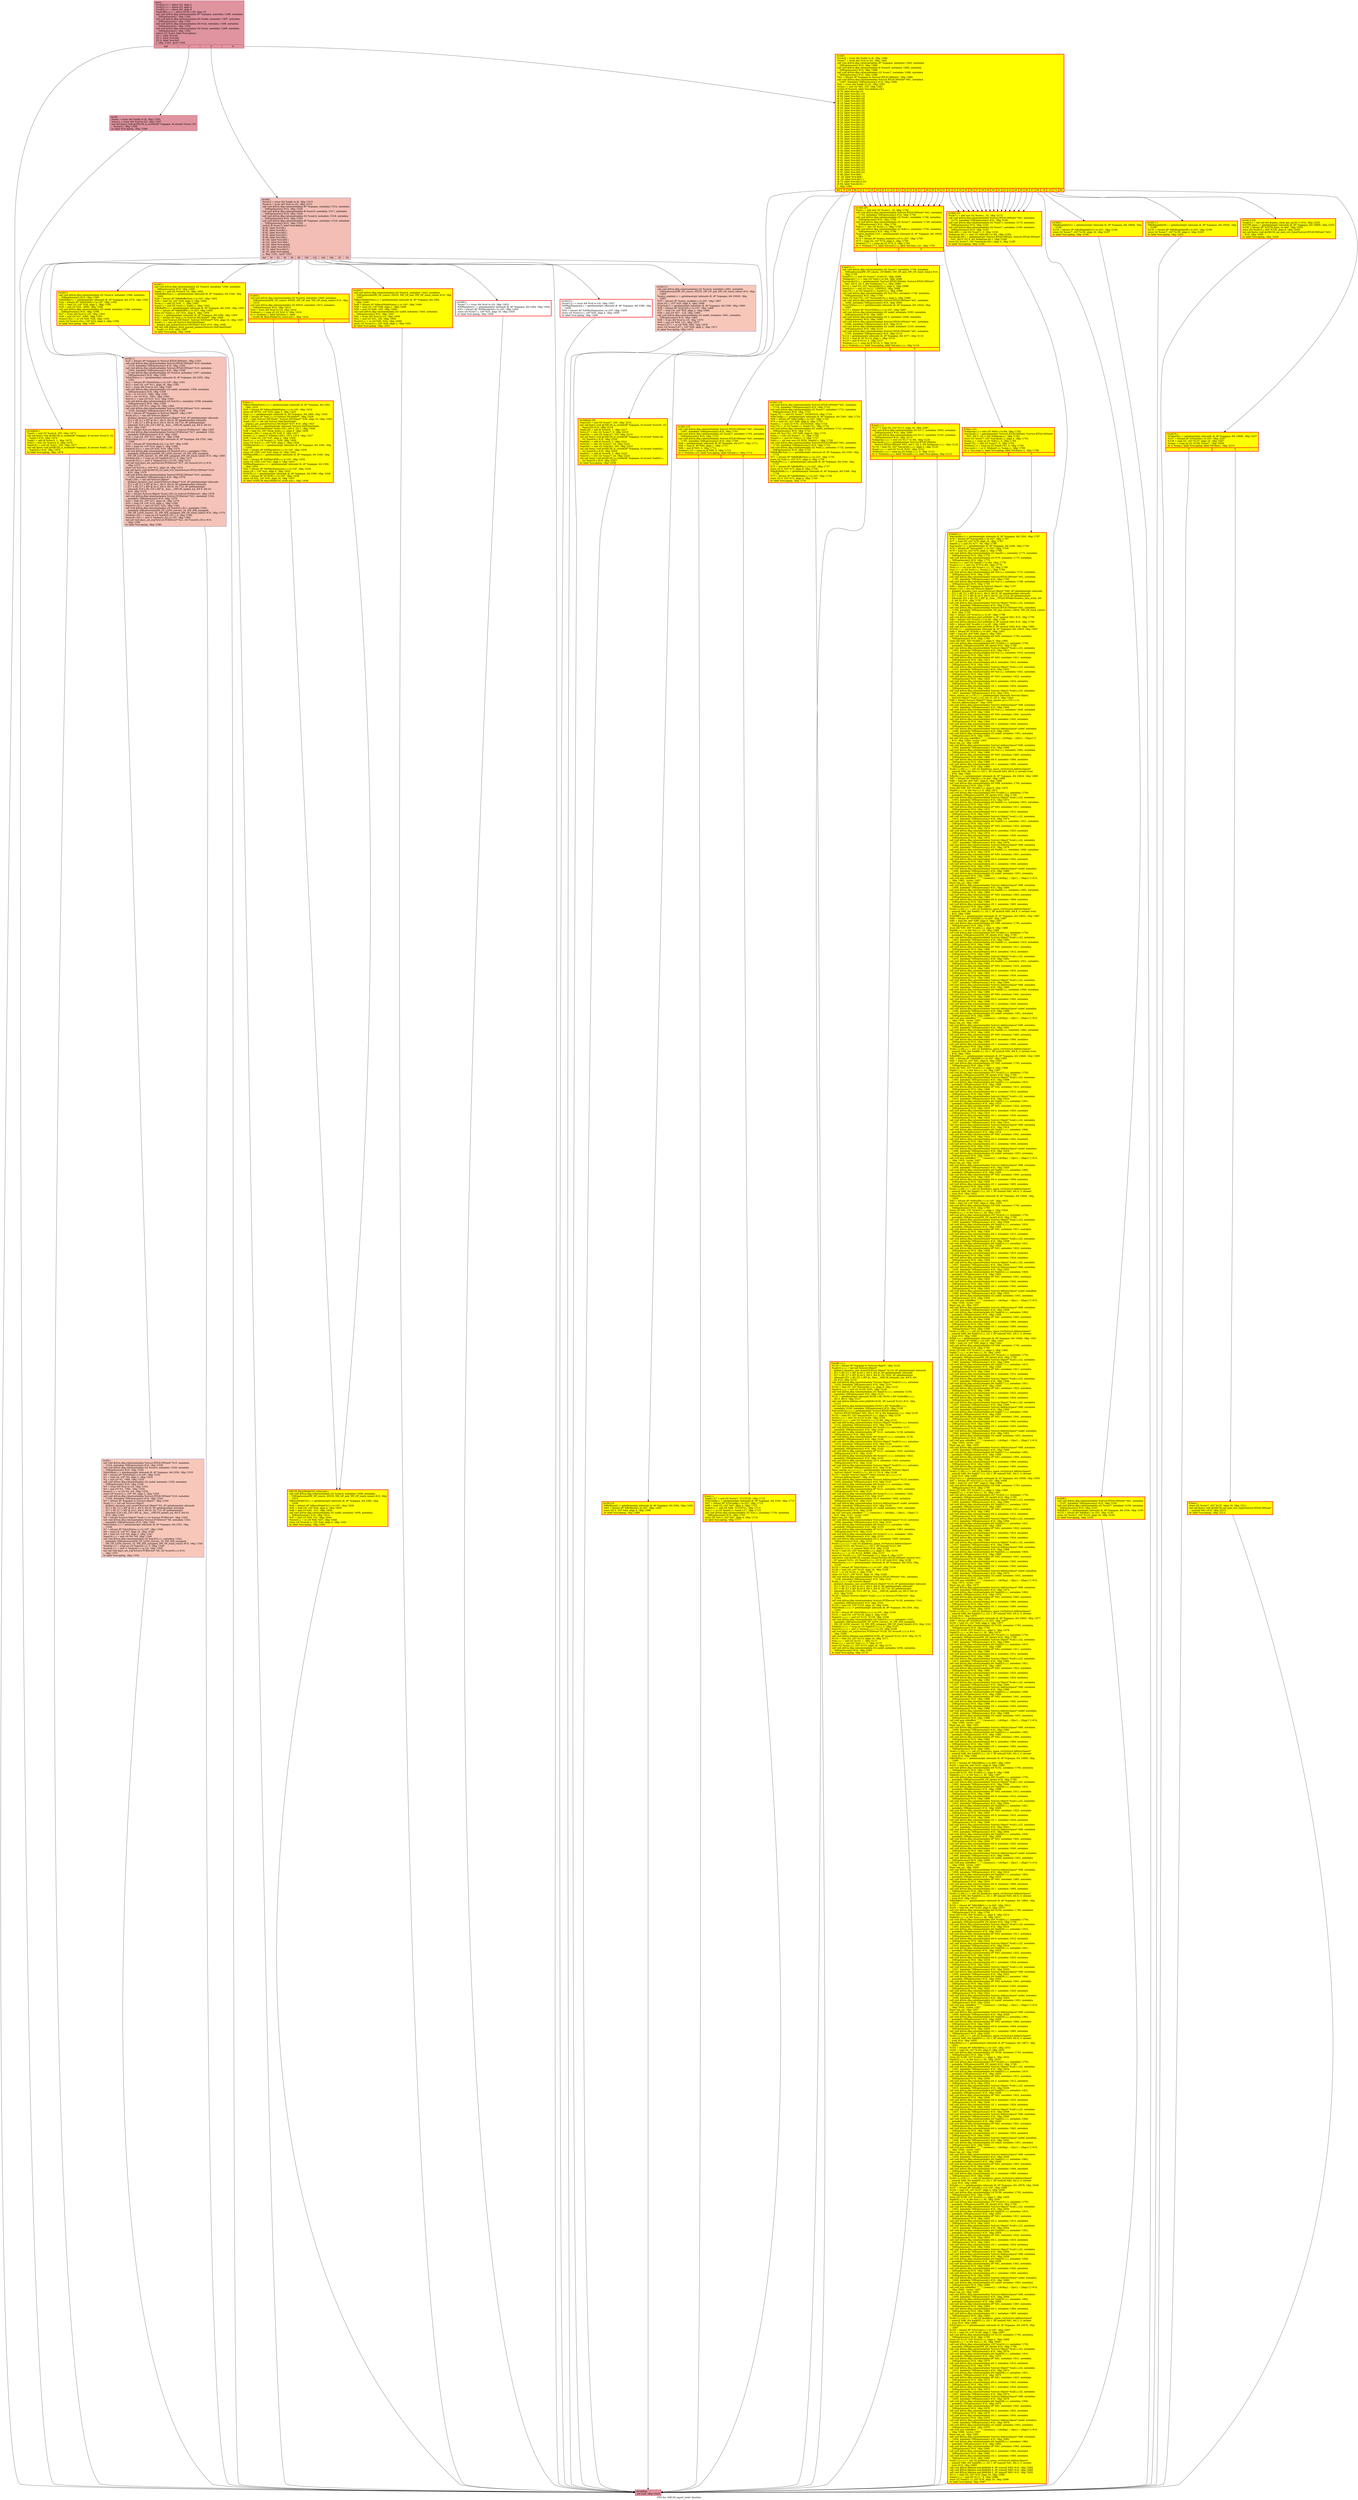 digraph "CFG for 'rtl8139_ioport_write' function" {
	label="CFG for 'rtl8139_ioport_write' function";

	Node0x563122feb810 [shape=record,color="#b70d28ff", style=filled, fillcolor="#b70d2870",label="{entry:\l  %val16.i.i.i = alloca i16, align 2\l  %val32.i.i.i = alloca i32, align 4\l  %val64.i.i.i = alloca i64, align 8\l  %txbuffer.i.i.i.i = alloca [8192 x i8], align 16\l  call void @llvm.dbg.value(metadata i8* %opaque, metadata !1496, metadata\l... !DIExpression()), !dbg !1502\l  call void @llvm.dbg.value(metadata i64 %addr, metadata !1497, metadata\l... !DIExpression()), !dbg !1502\l  call void @llvm.dbg.value(metadata i64 %val, metadata !1498, metadata\l... !DIExpression()), !dbg !1502\l  call void @llvm.dbg.value(metadata i32 %size, metadata !1499, metadata\l... !DIExpression()), !dbg !1502\l  switch i32 %size, label %sw.epilog [\l    i32 1, label %sw.bb\l    i32 2, label %sw.bb2\l    i32 4, label %sw.bb5\l  ], !dbg !1503, !prof !1504\l|{<s0>def|<s1>1|<s2>2|<s3>4}}"];
	Node0x563122feb810:s0 -> Node0x563122fac8a0;
	Node0x563122feb810:s1 -> Node0x563122faca50;
	Node0x563122feb810:s2 -> Node0x563122a45e20;
	Node0x563122feb810:s3 -> Node0x563122a45f00;
	Node0x563122faca50 [shape=record,color="#b70d28ff", style=filled, fillcolor="#b70d2870",label="{sw.bb:                                            \l  %conv = trunc i64 %addr to i8, !dbg !1505\l  %conv1 = trunc i64 %val to i32, !dbg !1507\l  tail call fastcc void @rtl8139_io_writeb(i8* %opaque, i8 zeroext %conv, i32\l... %conv1), !dbg !1508\l  br label %sw.epilog, !dbg !1509\l}"];
	Node0x563122faca50 -> Node0x563122fac8a0;
	Node0x563122a45e20 [shape=record,color="#3d50c3ff", style=filled, fillcolor="#e36c5570",label="{sw.bb2:                                           \l  %conv3 = trunc i64 %addr to i8, !dbg !1510\l  %conv4 = trunc i64 %val to i32, !dbg !1511\l  call void @llvm.dbg.value(metadata i8* %opaque, metadata !1512, metadata\l... !DIExpression()) #10, !dbg !1520\l  call void @llvm.dbg.value(metadata i8 %conv3, metadata !1517, metadata\l... !DIExpression()) #10, !dbg !1520\l  call void @llvm.dbg.value(metadata i32 %conv4, metadata !1518, metadata\l... !DIExpression()) #10, !dbg !1520\l  call void @llvm.dbg.value(metadata i8* %opaque, metadata !1519, metadata\l... !DIExpression()) #10, !dbg !1520\l  switch i8 %conv3, label %sw.default.i [\l    i8 60, label %sw.bb.i\l    i8 62, label %sw.bb1.i\l    i8 92, label %sw.bb2.i\l    i8 56, label %sw.bb3.i\l    i8 98, label %sw.bb4.i\l    i8 100, label %sw.bb5.i\l    i8 102, label %sw.bb6.i\l    i8 104, label %sw.epilog\l    i8 106, label %sw.bb10.i\l    i8 -32, label %sw.bb13.i\l    i8 -30, label %sw.epilog\l  ], !dbg !1522, !prof !1523\l|{<s0>def|<s1>60|<s2>62|<s3>92|<s4>56|<s5>98|<s6>100|<s7>102|<s8>104|<s9>106|<s10>-32|<s11>-30}}"];
	Node0x563122a45e20:s0 -> Node0x563123309310;
	Node0x563122a45e20:s1 -> Node0x5631231eb480;
	Node0x563122a45e20:s2 -> Node0x56312316c2d0;
	Node0x563122a45e20:s3 -> Node0x5631231a7090;
	Node0x563122a45e20:s4 -> Node0x5631231e8d00;
	Node0x563122a45e20:s5 -> Node0x563122eabd80;
	Node0x563122a45e20:s6 -> Node0x5631229ad7e0;
	Node0x563122a45e20:s7 -> Node0x5631230e8cb0;
	Node0x563122a45e20:s8 -> Node0x563122fac8a0;
	Node0x563122a45e20:s9 -> Node0x5631230e8c30;
	Node0x563122a45e20:s10 -> Node0x5631231aa5d0;
	Node0x563122a45e20:s11 -> Node0x563122fac8a0;
	Node0x5631231eb480 [shape=record,color="#3d50c3ff", style=filled, fillcolor="#ec7f6370",label="{sw.bb.i:                                          \l  call void @llvm.dbg.value(metadata %struct.RTL8139State* %10, metadata\l... !1524, metadata !DIExpression()) #10, !dbg !1530\l  call void @llvm.dbg.value(metadata i32 %conv4, metadata !1529, metadata\l... !DIExpression()) #10, !dbg !1530\l  %IntrMask.i.i = getelementptr inbounds i8, i8* %opaque, i64 2354, !dbg !1533\l  %0 = bitcast i8* %IntrMask.i.i to i16*, !dbg !1533\l  %1 = load i16, i16* %0, align 2, !dbg !1533\l  %2 = and i16 %1, 7680, !dbg !1533\l  call void @llvm.dbg.value(metadata i32 undef, metadata !1529, metadata\l... !DIExpression()) #10, !dbg !1530\l  %3 = trunc i64 %val to i16, !dbg !1534\l  %4 = and i16 %3, -7681, !dbg !1534\l  %conv2.i.i = or i16 %2, %4, !dbg !1534\l  store i16 %conv2.i.i, i16* %0, align 2, !dbg !1535\l  call void @llvm.dbg.value(metadata %struct.RTL8139State* %10, metadata\l... !1536, metadata !DIExpression()) #10, !dbg !1543\l  %5 = bitcast i8* %opaque to %struct.Object*, !dbg !1545\l  %call.i.i.i = tail call %struct.Object*\l... @object_dynamic_cast_assert(%struct.Object* %5, i8* getelementptr inbounds\l... ([11 x i8], [11 x i8]* @.str.1, i64 0, i64 0), i8* getelementptr inbounds\l... ([17 x i8], [17 x i8]* @.str.3, i64 0, i64 0), i32 710, i8* getelementptr\l... inbounds ([19 x i8], [19 x i8]* @__func__.rtl8139_update_irq, i64 0, i64 0))\l... #10, !dbg !1545\l  %6 = bitcast %struct.Object* %call.i.i.i to %struct.PCIDevice*, !dbg !1545\l  call void @llvm.dbg.value(metadata %struct.PCIDevice* %6, metadata !1541,\l... metadata !DIExpression()) #10, !dbg !1543\l  %IntrStatus.i.i.i = getelementptr inbounds i8, i8* %opaque, i64 2352, !dbg\l... !1546\l  %7 = bitcast i8* %IntrStatus.i.i.i to i16*, !dbg !1546\l  %8 = load i16, i16* %7, align 16, !dbg !1546\l  %9 = load i16, i16* %0, align 2, !dbg !1547\l  %and16.i.i.i = and i16 %9, %8, !dbg !1548\l  call void @llvm.dbg.value(metadata i16 %and16.i.i.i, metadata !1542,\l... metadata !DIExpression(DW_OP_LLVM_convert, 16, DW_ATE_unsigned,\l... DW_OP_LLVM_convert, 32, DW_ATE_unsigned, DW_OP_stack_value)) #10, !dbg !1543\l  %tobool.i.i.i = icmp ne i16 %and16.i.i.i, 0, !dbg !1549\l  %conv8.i.i.i = zext i1 %tobool.i.i.i to i32, !dbg !1550\l  tail call void @pci_set_irq(%struct.PCIDevice* %6, i32 %conv8.i.i.i) #10,\l... !dbg !1551\l  br label %sw.epilog, !dbg !1552\l}"];
	Node0x5631231eb480 -> Node0x563122fac8a0;
	Node0x56312316c2d0 [shape=record,color="#3d50c3ff", style=filled, fillcolor="#e8765c70",label="{sw.bb1.i:                                         \l  %10 = bitcast i8* %opaque to %struct.RTL8139State*, !dbg !1553\l  call void @llvm.dbg.value(metadata %struct.RTL8139State* %10, metadata\l... !1519, metadata !DIExpression()) #10, !dbg !1520\l  call void @llvm.dbg.value(metadata %struct.RTL8139State* %10, metadata\l... !1554, metadata !DIExpression()) #10, !dbg !1559\l  call void @llvm.dbg.value(metadata i32 %conv4, metadata !1557, metadata\l... !DIExpression()) #10, !dbg !1559\l  %IntrStatus.i.i = getelementptr inbounds i8, i8* %opaque, i64 2352, !dbg\l... !1561\l  %11 = bitcast i8* %IntrStatus.i.i to i16*, !dbg !1561\l  %12 = load i16, i16* %11, align 16, !dbg !1561\l  %13 = trunc i64 %val to i16, !dbg !1562\l  call void @llvm.dbg.value(metadata i16 undef, metadata !1558, metadata\l... !DIExpression()) #10, !dbg !1559\l  %14 = or i16 %13, 7680, !dbg !1563\l  %15 = xor i16 %14, -7681, !dbg !1563\l  %or19.i.i = and i16 %15, %12, !dbg !1563\l  call void @llvm.dbg.value(metadata i16 %or19.i.i, metadata !1558, metadata\l... !DIExpression()) #10, !dbg !1559\l  store i16 0, i16* %11, align 16, !dbg !1564\l  call void @llvm.dbg.value(metadata %struct.RTL8139State* %10, metadata\l... !1536, metadata !DIExpression()) #10, !dbg !1565\l  %16 = bitcast i8* %opaque to %struct.Object*, !dbg !1567\l  %call.i20.i.i = tail call %struct.Object*\l... @object_dynamic_cast_assert(%struct.Object* %16, i8* getelementptr inbounds\l... ([11 x i8], [11 x i8]* @.str.1, i64 0, i64 0), i8* getelementptr inbounds\l... ([17 x i8], [17 x i8]* @.str.3, i64 0, i64 0), i32 710, i8* getelementptr\l... inbounds ([19 x i8], [19 x i8]* @__func__.rtl8139_update_irq, i64 0, i64 0))\l... #10, !dbg !1567\l  %17 = bitcast %struct.Object* %call.i20.i.i to %struct.PCIDevice*, !dbg !1567\l  call void @llvm.dbg.value(metadata %struct.PCIDevice* %17, metadata !1541,\l... metadata !DIExpression()) #10, !dbg !1565\l  %18 = load i16, i16* %11, align 16, !dbg !1568\l  %IntrMask.i22.i.i = getelementptr inbounds i8, i8* %opaque, i64 2354, !dbg\l... !1569\l  %19 = bitcast i8* %IntrMask.i22.i.i to i16*, !dbg !1569\l  %20 = load i16, i16* %19, align 2, !dbg !1569\l  %and16.i23.i.i = and i16 %20, %18, !dbg !1570\l  call void @llvm.dbg.value(metadata i16 %and16.i23.i.i, metadata !1542,\l... metadata !DIExpression(DW_OP_LLVM_convert, 16, DW_ATE_unsigned,\l... DW_OP_LLVM_convert, 32, DW_ATE_unsigned, DW_OP_stack_value)) #10, !dbg !1565\l  %tobool.i24.i.i = icmp ne i16 %and16.i23.i.i, 0, !dbg !1571\l  %conv8.i25.i.i = zext i1 %tobool.i24.i.i to i32, !dbg !1572\l  tail call void @pci_set_irq(%struct.PCIDevice* %17, i32 %conv8.i25.i.i) #10,\l... !dbg !1573\l  store i16 %or19.i.i, i16* %11, align 16, !dbg !1574\l  tail call fastcc void @rtl8139_set_next_tctr_time(%struct.RTL8139State* %10)\l... #10, !dbg !1575\l  call void @llvm.dbg.value(metadata %struct.RTL8139State* %10, metadata\l... !1536, metadata !DIExpression()) #10, !dbg !1576\l  %call.i.i50.i = tail call %struct.Object*\l... @object_dynamic_cast_assert(%struct.Object* %16, i8* getelementptr inbounds\l... ([11 x i8], [11 x i8]* @.str.1, i64 0, i64 0), i8* getelementptr inbounds\l... ([17 x i8], [17 x i8]* @.str.3, i64 0, i64 0), i32 710, i8* getelementptr\l... inbounds ([19 x i8], [19 x i8]* @__func__.rtl8139_update_irq, i64 0, i64 0))\l... #10, !dbg !1578\l  %21 = bitcast %struct.Object* %call.i.i50.i to %struct.PCIDevice*, !dbg !1578\l  call void @llvm.dbg.value(metadata %struct.PCIDevice* %21, metadata !1541,\l... metadata !DIExpression()) #10, !dbg !1576\l  %22 = load i16, i16* %11, align 16, !dbg !1579\l  %23 = load i16, i16* %19, align 2, !dbg !1580\l  %and16.i.i51.i = and i16 %23, %22, !dbg !1581\l  call void @llvm.dbg.value(metadata i16 %and16.i.i51.i, metadata !1542,\l... metadata !DIExpression(DW_OP_LLVM_convert, 16, DW_ATE_unsigned,\l... DW_OP_LLVM_convert, 32, DW_ATE_unsigned, DW_OP_stack_value)) #10, !dbg !1576\l  %tobool.i.i52.i = icmp ne i16 %and16.i.i51.i, 0, !dbg !1582\l  %conv8.i.i53.i = zext i1 %tobool.i.i52.i to i32, !dbg !1583\l  tail call void @pci_set_irq(%struct.PCIDevice* %21, i32 %conv8.i.i53.i) #10,\l... !dbg !1584\l  br label %sw.epilog, !dbg !1585\l}"];
	Node0x56312316c2d0 -> Node0x563122fac8a0;
	Node0x5631231a7090 [shape=record,penwidth=3.0, style="filled", color="red", fillcolor="yellow",label="{sw.bb2.i:                                         \l  call void @llvm.dbg.value(metadata i32 %conv4, metadata !1586, metadata\l... !DIExpression()) #10, !dbg !1590\l  %MultiIntr.i.i = getelementptr inbounds i8, i8* %opaque, i64 2378, !dbg !1592\l  %24 = bitcast i8* %MultiIntr.i.i to i16*, !dbg !1592\l  %25 = load i16, i16* %24, align 2, !dbg !1592\l  %26 = and i16 %25, -4096, !dbg !1592\l  call void @llvm.dbg.value(metadata i32 undef, metadata !1586, metadata\l... !DIExpression()) #10, !dbg !1590\l  %27 = trunc i64 %val to i16, !dbg !1593\l  %28 = and i16 %27, 4095, !dbg !1593\l  %conv2.i54.i = or i16 %26, %28, !dbg !1593\l  store i16 %conv2.i54.i, i16* %24, align 2, !dbg !1594\l  br label %sw.epilog, !dbg !1595\l}"];
	Node0x5631231a7090 -> Node0x563122fac8a0;
	Node0x5631231e8d00 [shape=record,penwidth=3.0, style="filled", color="red", fillcolor="yellow",label="{sw.bb3.i:                                         \l  call void @llvm.dbg.value(metadata i32 %conv4, metadata !1596, metadata\l... !DIExpression()) #10, !dbg !1600\l  %add.i.i = add i32 %conv4, 16, !dbg !1602\l  %RxBufferSize.i.i = getelementptr inbounds i8, i8* %opaque, i64 2340, !dbg\l... !1602\l  %29 = bitcast i8* %RxBufferSize.i.i to i32*, !dbg !1602\l  %30 = load i32, i32* %29, align 4, !dbg !1602\l  %sub.i.i = add i32 %30, -1, !dbg !1602\l  %and.i.i = and i32 %sub.i.i, %add.i.i, !dbg !1602\l  %RxBufPtr.i.i = getelementptr inbounds i8, i8* %opaque, i64 2344, !dbg !1603\l  %31 = bitcast i8* %RxBufPtr.i.i to i32*, !dbg !1603\l  store i32 %and.i.i, i32* %31, align 8, !dbg !1604\l  %nic.i.i = getelementptr inbounds i8, i8* %opaque, i64 2400, !dbg !1605\l  %32 = bitcast i8* %nic.i.i to %struct.NICState**, !dbg !1605\l  %33 = load %struct.NICState*, %struct.NICState** %32, align 16, !dbg !1605\l  %call1.i.i = tail call %struct.NetClientState*\l... @qemu_get_queue(%struct.NICState* %33) #10, !dbg !1606\l  tail call void @qemu_flush_queued_packets(%struct.NetClientState*\l... %call1.i.i) #10, !dbg !1607\l  br label %sw.epilog, !dbg !1608\l}"];
	Node0x5631231e8d00 -> Node0x563122fac8a0;
	Node0x563122eabd80 [shape=record,penwidth=3.0, style="filled", color="red", fillcolor="yellow",label="{sw.bb4.i:                                         \l  call void @llvm.dbg.value(metadata i32 %conv4, metadata !1609, metadata\l... !DIExpression(DW_OP_constu, 65535, DW_OP_and, DW_OP_stack_value)) #10, !dbg\l... !1614\l  call void @llvm.dbg.value(metadata i32 65023, metadata !1613, metadata\l... !DIExpression()) #10, !dbg !1614\l  %34 = trunc i64 %val to i16, !dbg !1616\l  %tobool.i.i = icmp slt i16 %34, 0, !dbg !1616\l  br i1 %tobool.i.i, label %if.then.i.i, label\l... %rtl8139_BasicModeCtrl_write.exit.i, !dbg !1618\l|{<s0>T|<s1>F}}"];
	Node0x563122eabd80:s0 -> Node0x5631231d83d0;
	Node0x563122eabd80:s1 -> Node0x5631231dc400;
	Node0x5631231d83d0 [shape=record,penwidth=3.0, style="filled", color="red", fillcolor="yellow",label="{if.then.i.i:                                      \l  %BasicModeStatus.i.i.i = getelementptr inbounds i8, i8* %opaque, i64 2382,\l... !dbg !1619\l  %35 = bitcast i8* %BasicModeStatus.i.i.i to i16*, !dbg !1619\l  store i16 30761, i16* %35, align 2, !dbg !1625\l  %nic.i.i.i = getelementptr inbounds i8, i8* %opaque, i64 2400, !dbg !1626\l  %36 = bitcast i8* %nic.i.i.i to %struct.NICState**, !dbg !1626\l  %37 = load %struct.NICState*, %struct.NICState** %36, align 16, !dbg !1626\l  %call.i.i55.i = tail call %struct.NetClientState*\l... @qemu_get_queue(%struct.NICState* %37) #10, !dbg !1627\l  %link_down.i.i.i = getelementptr inbounds %struct.NetClientState,\l... %struct.NetClientState* %call.i.i55.i, i64 0, i32 1, !dbg !1628\l  %38 = load i32, i32* %link_down.i.i.i, align 8, !dbg !1628\l  %tobool.i.i56.i = icmp eq i32 %38, 0, !dbg !1627\l  %cond.i.i.i = select i1 %tobool.i.i56.i, i16 4, i16 0, !dbg !1627\l  %39 = load i16, i16* %35, align 2, !dbg !1629\l  %or5.i.i.i = or i16 %cond.i.i.i, %39, !dbg !1629\l  store i16 %or5.i.i.i, i16* %35, align 2, !dbg !1629\l  %NWayAdvert.i.i.i = getelementptr inbounds i8, i8* %opaque, i64 2384, !dbg\l... !1630\l  %40 = bitcast i8* %NWayAdvert.i.i.i to i16*, !dbg !1630\l  store i16 1505, i16* %40, align 16, !dbg !1631\l  %NWayLPAR.i.i.i = getelementptr inbounds i8, i8* %opaque, i64 2386, !dbg\l... !1632\l  %41 = bitcast i8* %NWayLPAR.i.i.i to i16*, !dbg !1632\l  store i16 1505, i16* %41, align 2, !dbg !1633\l  %NWayExpansion.i.i.i = getelementptr inbounds i8, i8* %opaque, i64 2388,\l... !dbg !1634\l  %42 = bitcast i8* %NWayExpansion.i.i.i to i16*, !dbg !1634\l  store i16 1, i16* %42, align 4, !dbg !1635\l  %CSCR.i.i.i = getelementptr inbounds i8, i8* %opaque, i64 2368, !dbg !1636\l  %43 = bitcast i8* %CSCR.i.i.i to i16*, !dbg !1636\l  store i16 832, i16* %43, align 16, !dbg !1637\l  br label %rtl8139_BasicModeCtrl_write.exit.i, !dbg !1638\l}"];
	Node0x5631231d83d0 -> Node0x5631231dc400;
	Node0x5631231dc400 [shape=record,penwidth=3.0, style="filled", color="red", fillcolor="yellow",label="{rtl8139_BasicModeCtrl_write.exit.i:               \l  call void @llvm.dbg.value(metadata i32 %conv4, metadata !1609, metadata\l... !DIExpression(DW_OP_constu, 65535, DW_OP_and, DW_OP_stack_value)) #10, !dbg\l... !1614\l  %BasicModeCtrl.i.i = getelementptr inbounds i8, i8* %opaque, i64 2380, !dbg\l... !1639\l  %44 = bitcast i8* %BasicModeCtrl.i.i to i16*, !dbg !1639\l  %45 = load i16, i16* %44, align 4, !dbg !1639\l  %46 = and i16 %45, -513, !dbg !1639\l  call void @llvm.dbg.value(metadata i32 undef, metadata !1609, metadata\l... !DIExpression()) #10, !dbg !1614\l  %47 = and i16 %34, 512, !dbg !1640\l  %conv6.i.i = or i16 %46, %47, !dbg !1640\l  store i16 %conv6.i.i, i16* %44, align 4, !dbg !1641\l  br label %sw.epilog, !dbg !1642\l}"];
	Node0x5631231dc400 -> Node0x563122fac8a0;
	Node0x5631229ad7e0 [shape=record,penwidth=3.0, style="filled", color="red", fillcolor="yellow",label="{sw.bb5.i:                                         \l  call void @llvm.dbg.value(metadata i32 %conv4, metadata !1643, metadata\l... !DIExpression(DW_OP_constu, 65535, DW_OP_and, DW_OP_stack_value)) #10, !dbg\l... !1647\l  %BasicModeStatus.i.i = getelementptr inbounds i8, i8* %opaque, i64 2382,\l... !dbg !1649\l  %48 = bitcast i8* %BasicModeStatus.i.i to i16*, !dbg !1649\l  %49 = load i16, i16* %48, align 2, !dbg !1649\l  %50 = and i16 %49, -193, !dbg !1649\l  call void @llvm.dbg.value(metadata i32 undef, metadata !1643, metadata\l... !DIExpression()) #10, !dbg !1647\l  %51 = trunc i64 %val to i16, !dbg !1650\l  %52 = and i16 %51, 192, !dbg !1650\l  %conv3.i.i = or i16 %50, %52, !dbg !1650\l  store i16 %conv3.i.i, i16* %48, align 2, !dbg !1651\l  br label %sw.epilog, !dbg !1652\l}"];
	Node0x5631229ad7e0 -> Node0x563122fac8a0;
	Node0x5631230e8cb0 [shape=record,penwidth=3.0, color="red",label="{sw.bb6.i:                                         \l  %conv7.i = trunc i64 %val to i16, !dbg !1653\l  %NWayAdvert.i = getelementptr inbounds i8, i8* %opaque, i64 2384, !dbg !1654\l  %53 = bitcast i8* %NWayAdvert.i to i16*, !dbg !1654\l  store i16 %conv7.i, i16* %53, align 16, !dbg !1655\l  br label %sw.epilog, !dbg !1656\l}"];
	Node0x5631230e8cb0 -> Node0x563122fac8a0;
	Node0x5631230e8c30 [shape=record,penwidth=3.0, color="red",label="{sw.bb10.i:                                        \l  %conv12.i = trunc i64 %val to i16, !dbg !1657\l  %NWayExpansion.i = getelementptr inbounds i8, i8* %opaque, i64 2388, !dbg\l... !1658\l  %54 = bitcast i8* %NWayExpansion.i to i16*, !dbg !1658\l  store i16 %conv12.i, i16* %54, align 4, !dbg !1659\l  br label %sw.epilog, !dbg !1660\l}"];
	Node0x5631230e8c30 -> Node0x563122fac8a0;
	Node0x5631231aa5d0 [shape=record,color="#3d50c3ff", style=filled, fillcolor="#ec7f6370",label="{sw.bb13.i:                                        \l  call void @llvm.dbg.value(metadata i32 %conv4, metadata !1661, metadata\l... !DIExpression(DW_OP_constu, 65535, DW_OP_and, DW_OP_stack_value)) #10, !dbg\l... !1665\l  %cplus_enabled.i.i = getelementptr inbounds i8, i8* %opaque, i64 10628, !dbg\l... !1667\l  %55 = bitcast i8* %cplus_enabled.i.i to i32*, !dbg !1667\l  store i32 1, i32* %55, align 4, !dbg !1668\l  %CpCmd.i.i = getelementptr inbounds i8, i8* %opaque, i64 2390, !dbg !1669\l  %56 = bitcast i8* %CpCmd.i.i to i16*, !dbg !1669\l  %57 = load i16, i16* %56, align 2, !dbg !1669\l  %58 = and i16 %57, -124, !dbg !1669\l  call void @llvm.dbg.value(metadata i32 undef, metadata !1661, metadata\l... !DIExpression()) #10, !dbg !1665\l  %59 = trunc i64 %val to i16, !dbg !1670\l  %60 = and i16 %59, 123, !dbg !1670\l  %conv3.i57.i = or i16 %58, %60, !dbg !1670\l  store i16 %conv3.i57.i, i16* %56, align 2, !dbg !1671\l  br label %sw.epilog, !dbg !1672\l}"];
	Node0x5631231aa5d0 -> Node0x563122fac8a0;
	Node0x563123309310 [shape=record,penwidth=3.0, style="filled", color="red", fillcolor="yellow",label="{sw.default.i:                                     \l  %and.i = and i32 %conv4, 255, !dbg !1673\l  tail call fastcc void @rtl8139_io_writeb(i8* %opaque, i8 zeroext %conv3, i32\l... %and.i) #10, !dbg !1674\l  %add.i = add i8 %conv3, 1, !dbg !1675\l  %shr.i = lshr i32 %conv4, 8, !dbg !1676\l  %and19.i = and i32 %shr.i, 255, !dbg !1677\l  tail call fastcc void @rtl8139_io_writeb(i8* %opaque, i8 zeroext %add.i, i32\l... %and19.i) #10, !dbg !1678\l  br label %sw.epilog, !dbg !1679\l}"];
	Node0x563123309310 -> Node0x563122fac8a0;
	Node0x563122a45f00 [shape=record,penwidth=3.0, style="filled", color="red", fillcolor="yellow",label="{sw.bb5:                                           \l  %conv6 = trunc i64 %addr to i8, !dbg !1680\l  %conv7 = trunc i64 %val to i32, !dbg !1681\l  call void @llvm.dbg.value(metadata i8* %opaque, metadata !1682, metadata\l... !DIExpression()) #10, !dbg !1688\l  call void @llvm.dbg.value(metadata i8 %conv6, metadata !1685, metadata\l... !DIExpression()) #10, !dbg !1688\l  call void @llvm.dbg.value(metadata i32 %conv7, metadata !1686, metadata\l... !DIExpression()) #10, !dbg !1688\l  %61 = bitcast i8* %opaque to %struct.RTL8139State*, !dbg !1690\l  call void @llvm.dbg.value(metadata %struct.RTL8139State* %61, metadata\l... !1687, metadata !DIExpression()) #10, !dbg !1688\l  %62 = trunc i64 %addr to i32, !dbg !1691\l  %conv.i = and i32 %62, 255, !dbg !1691\l  switch i8 %conv6, label %sw.default.i28 [\l    i8 76, label %sw.bb.i14\l    i8 64, label %sw.bb1.i16\l    i8 68, label %sw.bb2.i18\l    i8 16, label %sw.bb3.i20\l    i8 17, label %sw.bb3.i20\l    i8 18, label %sw.bb3.i20\l    i8 19, label %sw.bb3.i20\l    i8 20, label %sw.bb3.i20\l    i8 21, label %sw.bb3.i20\l    i8 22, label %sw.bb3.i20\l    i8 23, label %sw.bb3.i20\l    i8 24, label %sw.bb3.i20\l    i8 25, label %sw.bb3.i20\l    i8 26, label %sw.bb3.i20\l    i8 27, label %sw.bb3.i20\l    i8 28, label %sw.bb3.i20\l    i8 29, label %sw.bb3.i20\l    i8 30, label %sw.bb3.i20\l    i8 31, label %sw.bb3.i20\l    i8 32, label %sw.bb5.i23\l    i8 33, label %sw.bb5.i23\l    i8 34, label %sw.bb5.i23\l    i8 35, label %sw.bb5.i23\l    i8 36, label %sw.bb5.i23\l    i8 37, label %sw.bb5.i23\l    i8 38, label %sw.bb5.i23\l    i8 39, label %sw.bb5.i23\l    i8 40, label %sw.bb5.i23\l    i8 41, label %sw.bb5.i23\l    i8 42, label %sw.bb5.i23\l    i8 43, label %sw.bb5.i23\l    i8 44, label %sw.bb5.i23\l    i8 45, label %sw.bb5.i23\l    i8 46, label %sw.bb5.i23\l    i8 47, label %sw.bb5.i23\l    i8 48, label %sw.bb8.i\l    i8 -28, label %sw.bb9.i\l    i8 -24, label %sw.bb11.i\l    i8 72, label %sw.bb13.i24\l    i8 84, label %sw.bb16.i\l  ], !dbg !1692\l|{<s0>def|<s1>76|<s2>64|<s3>68|<s4>16|<s5>17|<s6>18|<s7>19|<s8>20|<s9>21|<s10>22|<s11>23|<s12>24|<s13>25|<s14>26|<s15>27|<s16>28|<s17>29|<s18>30|<s19>31|<s20>32|<s21>33|<s22>34|<s23>35|<s24>36|<s25>37|<s26>38|<s27>39|<s28>40|<s29>41|<s30>42|<s31>43|<s32>44|<s33>45|<s34>46|<s35>47|<s36>48|<s37>-28|<s38>-24|<s39>72|<s40>84}}"];
	Node0x563122a45f00:s0 -> Node0x563123380a50;
	Node0x563122a45f00:s1 -> Node0x5631233806e0;
	Node0x563122a45f00:s2 -> Node0x56312337f9c0;
	Node0x563122a45f00:s3 -> Node0x56312337e610;
	Node0x563122a45f00:s4 -> Node0x5631231a04a0;
	Node0x563122a45f00:s5 -> Node0x5631231a04a0;
	Node0x563122a45f00:s6 -> Node0x5631231a04a0;
	Node0x563122a45f00:s7 -> Node0x5631231a04a0;
	Node0x563122a45f00:s8 -> Node0x5631231a04a0;
	Node0x563122a45f00:s9 -> Node0x5631231a04a0;
	Node0x563122a45f00:s10 -> Node0x5631231a04a0;
	Node0x563122a45f00:s11 -> Node0x5631231a04a0;
	Node0x563122a45f00:s12 -> Node0x5631231a04a0;
	Node0x563122a45f00:s13 -> Node0x5631231a04a0;
	Node0x563122a45f00:s14 -> Node0x5631231a04a0;
	Node0x563122a45f00:s15 -> Node0x5631231a04a0;
	Node0x563122a45f00:s16 -> Node0x5631231a04a0;
	Node0x563122a45f00:s17 -> Node0x5631231a04a0;
	Node0x563122a45f00:s18 -> Node0x5631231a04a0;
	Node0x563122a45f00:s19 -> Node0x5631231a04a0;
	Node0x563122a45f00:s20 -> Node0x563122fe3bc0;
	Node0x563122a45f00:s21 -> Node0x563122fe3bc0;
	Node0x563122a45f00:s22 -> Node0x563122fe3bc0;
	Node0x563122a45f00:s23 -> Node0x563122fe3bc0;
	Node0x563122a45f00:s24 -> Node0x563122fe3bc0;
	Node0x563122a45f00:s25 -> Node0x563122fe3bc0;
	Node0x563122a45f00:s26 -> Node0x563122fe3bc0;
	Node0x563122a45f00:s27 -> Node0x563122fe3bc0;
	Node0x563122a45f00:s28 -> Node0x563122fe3bc0;
	Node0x563122a45f00:s29 -> Node0x563122fe3bc0;
	Node0x563122a45f00:s30 -> Node0x563122fe3bc0;
	Node0x563122a45f00:s31 -> Node0x563122fe3bc0;
	Node0x563122a45f00:s32 -> Node0x563122fe3bc0;
	Node0x563122a45f00:s33 -> Node0x563122fe3bc0;
	Node0x563122a45f00:s34 -> Node0x563122fe3bc0;
	Node0x563122a45f00:s35 -> Node0x563122fe3bc0;
	Node0x563122a45f00:s36 -> Node0x5631230ad740;
	Node0x563122a45f00:s37 -> Node0x56312306e3c0;
	Node0x563122a45f00:s38 -> Node0x5631231b0b90;
	Node0x563122a45f00:s39 -> Node0x563123085190;
	Node0x563122a45f00:s40 -> Node0x5631231e97f0;
	Node0x5631233806e0 [shape=record,penwidth=3.0, style="filled", color="red", fillcolor="yellow",label="{sw.bb.i14:                                        \l  %RxMissed.i = getelementptr inbounds i8, i8* %opaque, i64 2364, !dbg !1693\l  %63 = bitcast i8* %RxMissed.i to i32*, !dbg !1693\l  store i32 0, i32* %63, align 4, !dbg !1695\l  br label %sw.epilog, !dbg !1696\l}"];
	Node0x5631233806e0 -> Node0x563122fac8a0;
	Node0x56312337f9c0 [shape=record,penwidth=3.0, style="filled", color="red", fillcolor="yellow",label="{sw.bb1.i16:                                       \l  call void @llvm.dbg.value(metadata %struct.RTL8139State* %61, metadata\l... !1697, metadata !DIExpression()) #10, !dbg !1701\l  call void @llvm.dbg.value(metadata i32 %conv7, metadata !1700, metadata\l... !DIExpression()) #10, !dbg !1701\l  call void @llvm.dbg.value(metadata %struct.RTL8139State* %61, metadata\l... !1703, metadata !DIExpression()) #10, !dbg !1708\l  %64 = getelementptr inbounds i8, i8* %opaque, i64 2377, !dbg !1711\l  %65 = load i8, i8* %64, align 1, !dbg !1711\l  %66 = and i8 %65, 4, !dbg !1712\l  %tobool.i.i15 = icmp eq i8 %66, 0, !dbg !1713\l  br i1 %tobool.i.i15, label %sw.epilog, label %if.end.i.i, !dbg !1714\l|{<s0>T|<s1>F}}"];
	Node0x56312337f9c0:s0 -> Node0x563122fac8a0;
	Node0x56312337f9c0:s1 -> Node0x563123380020;
	Node0x563123380020 [shape=record,penwidth=3.0, style="filled", color="red", fillcolor="yellow",label="{if.end.i.i:                                       \l  %and.i.i17 = and i32 %conv7, 51316720, !dbg !1715\l  %TxConfig.i.i = getelementptr inbounds i8, i8* %opaque, i64 2356, !dbg !1715\l  %67 = bitcast i8* %TxConfig.i.i to i32*, !dbg !1715\l  %68 = load i32, i32* %67, align 4, !dbg !1715\l  %and3.i.i = and i32 %68, -51316721, !dbg !1715\l  %or.i.i = or i32 %and3.i.i, %and.i.i17, !dbg !1715\l  call void @llvm.dbg.value(metadata i32 %or.i.i, metadata !1700, metadata\l... !DIExpression()) #10, !dbg !1701\l  store i32 %or.i.i, i32* %67, align 4, !dbg !1716\l  br label %sw.epilog, !dbg !1717\l}"];
	Node0x563123380020 -> Node0x563122fac8a0;
	Node0x56312337e610 [shape=record,penwidth=3.0, style="filled", color="red", fillcolor="yellow",label="{sw.bb2.i18:                                       \l  call void @llvm.dbg.value(metadata %struct.RTL8139State* %61, metadata\l... !1718, metadata !DIExpression()) #10, !dbg !1722\l  call void @llvm.dbg.value(metadata i32 %conv7, metadata !1721, metadata\l... !DIExpression()) #10, !dbg !1722\l  %and.i75.i = and i32 %conv7, 251920319, !dbg !1724\l  %RxConfig.i.i = getelementptr inbounds i8, i8* %opaque, i64 2360, !dbg !1724\l  %69 = bitcast i8* %RxConfig.i.i to i32*, !dbg !1724\l  %70 = load i32, i32* %69, align 8, !dbg !1724\l  %and1.i.i = and i32 %70, -251920320, !dbg !1724\l  %or.i76.i = or i32 %and1.i.i, %and.i75.i, !dbg !1724\l  call void @llvm.dbg.value(metadata i32 undef, metadata !1721, metadata\l... !DIExpression()) #10, !dbg !1722\l  store i32 %or.i76.i, i32* %69, align 8, !dbg !1725\l  %shr.i.i = lshr i32 %conv7, 11, !dbg !1726\l  %and4.i.i = and i32 %shr.i.i, 3, !dbg !1727\l  %shl.i.i = shl nuw nsw i32 8192, %and4.i.i, !dbg !1728\l  call void @llvm.dbg.value(metadata %struct.RTL8139State* %61, metadata\l... !1729, metadata !DIExpression()) #10, !dbg !1733\l  call void @llvm.dbg.value(metadata i32 %shl.i.i, metadata !1732, metadata\l... !DIExpression()) #10, !dbg !1733\l  %RxBufferSize.i.i.i = getelementptr inbounds i8, i8* %opaque, i64 2340, !dbg\l... !1735\l  %71 = bitcast i8* %RxBufferSize.i.i.i to i32*, !dbg !1735\l  store i32 %shl.i.i, i32* %71, align 4, !dbg !1736\l  %RxBufPtr.i.i.i = getelementptr inbounds i8, i8* %opaque, i64 2344, !dbg\l... !1737\l  %72 = bitcast i8* %RxBufPtr.i.i.i to i32*, !dbg !1737\l  store i32 0, i32* %72, align 8, !dbg !1738\l  %RxBufAddr.i.i.i = getelementptr inbounds i8, i8* %opaque, i64 2348, !dbg\l... !1739\l  %73 = bitcast i8* %RxBufAddr.i.i.i to i32*, !dbg !1739\l  store i32 0, i32* %73, align 4, !dbg !1740\l  br label %sw.epilog, !dbg !1741\l}"];
	Node0x56312337e610 -> Node0x563122fac8a0;
	Node0x5631231a04a0 [shape=record,penwidth=3.0, style="filled", color="red", fillcolor="yellow",label="{sw.bb3.i20:                                       \l  %sub.i = add nsw i32 %conv.i, -16, !dbg !1742\l  call void @llvm.dbg.value(metadata %struct.RTL8139State* %61, metadata\l... !1743, metadata !DIExpression()) #10, !dbg !1756\l  call void @llvm.dbg.value(metadata i32 %sub.i, metadata !1748, metadata\l... !DIExpression()) #10, !dbg !1756\l  call void @llvm.dbg.value(metadata i32 %conv7, metadata !1749, metadata\l... !DIExpression()) #10, !dbg !1756\l  %div.i.i = lshr i32 %sub.i, 2, !dbg !1758\l  call void @llvm.dbg.value(metadata i32 %div.i.i, metadata !1750, metadata\l... !DIExpression()) #10, !dbg !1756\l  %cplus_enabled.i.i19 = getelementptr inbounds i8, i8* %opaque, i64 10628,\l... !dbg !1759\l  %74 = bitcast i8* %cplus_enabled.i.i19 to i32*, !dbg !1759\l  %75 = load i32, i32* %74, align 4, !dbg !1759\l  %tobool.i77.i = icmp eq i32 %75, 0, !dbg !1760\l  br i1 %tobool.i77.i, label %if.end12.i.i, label %if.then.i.i21, !dbg !1761\l|{<s0>T|<s1>F}}"];
	Node0x5631231a04a0:s0 -> Node0x563123384bb0;
	Node0x5631231a04a0:s1 -> Node0x5631231abe40;
	Node0x5631231abe40 [shape=record,penwidth=3.0, style="filled", color="red", fillcolor="yellow",label="{if.then.i.i21:                                    \l  %idxprom.i.i = zext i32 %div.i.i to i64, !dbg !1762\l  %arrayidx.i.i = getelementptr %struct.RTL8139State, %struct.RTL8139State*\l... %61, i64 0, i32 3, i64 %idxprom.i.i, !dbg !1762\l  store i32 %conv7, i32* %arrayidx.i.i, align 4, !dbg !1763\l  %cmp.i.i = icmp ne i32 %div.i.i, 0, !dbg !1764\l  %and.i78.i = and i32 %conv7, 8, !dbg !1765\l  %tobool1.i.i = icmp eq i32 %and.i78.i, 0, !dbg !1765\l  %or.cond.i.i = or i1 %tobool1.i.i, %cmp.i.i, !dbg !1766\l  br i1 %or.cond.i.i, label %sw.epilog, label %if.then2.i.i, !dbg !1766\l|{<s0>T|<s1>F}}"];
	Node0x5631231abe40:s0 -> Node0x563122fac8a0;
	Node0x5631231abe40:s1 -> Node0x56312319fb50;
	Node0x56312319fb50 [shape=record,penwidth=3.0, style="filled", color="red", fillcolor="yellow",label="{if.then2.i.i:                                     \l  %arrayidx4.i.i = getelementptr inbounds i8, i8* %opaque, i64 2304, !dbg !1767\l  %76 = bitcast i8* %arrayidx4.i.i to i32*, !dbg !1767\l  %77 = load i32, i32* %76, align 16, !dbg !1767\l  %and5.i.i = and i32 %77, -64, !dbg !1768\l  %arrayidx7.i.i = getelementptr i8, i8* %opaque, i64 2308, !dbg !1769\l  %78 = bitcast i8* %arrayidx7.i.i to i32*, !dbg !1769\l  %79 = load i32, i32* %78, align 4, !dbg !1769\l  call void @llvm.dbg.value(metadata i32 %and5.i.i, metadata !1770, metadata\l... !DIExpression()) #10, !dbg !1776\l  call void @llvm.dbg.value(metadata i32 %79, metadata !1775, metadata\l... !DIExpression()) #10, !dbg !1776\l  %conv.i.i.i = zext i32 %and5.i.i to i64, !dbg !1778\l  %conv1.i.i.i = zext i32 %79 to i64, !dbg !1779\l  %shl.i.i.i = shl nuw i64 %conv1.i.i.i, 32, !dbg !1780\l  %or.i.i.i = or i64 %shl.i.i.i, %conv.i.i.i, !dbg !1781\l  call void @llvm.dbg.value(metadata i64 %or.i.i.i, metadata !1751, metadata\l... !DIExpression()) #10, !dbg !1782\l  call void @llvm.dbg.value(metadata %struct.RTL8139State* %61, metadata\l... !1783, metadata !DIExpression()) #10, !dbg !1795\l  call void @llvm.dbg.value(metadata i64 %or.i.i.i, metadata !1788, metadata\l... !DIExpression()) #10, !dbg !1795\l  %80 = bitcast i8* %opaque to %struct.Object*, !dbg !1797\l  %call.i.i.i22 = tail call %struct.Object*\l... @object_dynamic_cast_assert(%struct.Object* %80, i8* getelementptr inbounds\l... ([11 x i8], [11 x i8]* @.str.1, i64 0, i64 0), i8* getelementptr inbounds\l... ([17 x i8], [17 x i8]* @.str.3, i64 0, i64 0), i32 1314, i8* getelementptr\l... inbounds ([31 x i8], [31 x i8]* @__func__.RTL8139TallyCounters_dma_write, i64\l... 0, i64 0)) #10, !dbg !1797\l  call void @llvm.dbg.value(metadata %struct.Object* %call.i.i.i22, metadata\l... !1789, metadata !DIExpression()) #10, !dbg !1795\l  call void @llvm.dbg.value(metadata %struct.RTL8139State* %61, metadata\l... !1790, metadata !DIExpression(DW_OP_plus_uconst, 10816, DW_OP_stack_value))\l... #10, !dbg !1795\l  %81 = bitcast i16* %val16.i.i.i to i8*, !dbg !1798\l  call void @llvm.lifetime.start.p0i8(i64 2, i8* nonnull %81) #10, !dbg !1798\l  %82 = bitcast i32* %val32.i.i.i to i8*, !dbg !1799\l  call void @llvm.lifetime.start.p0i8(i64 4, i8* nonnull %82) #10, !dbg !1799\l  %83 = bitcast i64* %val64.i.i.i to i8*, !dbg !1800\l  call void @llvm.lifetime.start.p0i8(i64 8, i8* nonnull %83) #10, !dbg !1800\l  %TxOk.i.i.i = getelementptr inbounds i8, i8* %opaque, i64 10816, !dbg !1801\l  %84 = bitcast i8* %TxOk.i.i.i to i64*, !dbg !1801\l  %85 = load i64, i64* %84, align 8, !dbg !1801\l  call void @llvm.dbg.value(metadata i64 %85, metadata !1794, metadata\l... !DIExpression()) #10, !dbg !1795\l  store i64 %85, i64* %val64.i.i.i, align 8, !dbg !1802\l  call void @llvm.dbg.value(metadata i64* %val64.i.i.i, metadata !1794,\l... metadata !DIExpression(DW_OP_deref)) #10, !dbg !1795\l  call void @llvm.dbg.value(metadata %struct.Object* %call.i.i.i22, metadata\l... !1803, metadata !DIExpression()) #10, !dbg !1813\l  call void @llvm.dbg.value(metadata i64 %or.i.i.i, metadata !1810, metadata\l... !DIExpression()) #10, !dbg !1813\l  call void @llvm.dbg.value(metadata i8* %83, metadata !1811, metadata\l... !DIExpression()) #10, !dbg !1813\l  call void @llvm.dbg.value(metadata i64 8, metadata !1812, metadata\l... !DIExpression()) #10, !dbg !1813\l  call void @llvm.dbg.value(metadata %struct.Object* %call.i.i.i22, metadata\l... !1815, metadata !DIExpression()) #10, !dbg !1825\l  call void @llvm.dbg.value(metadata i64 %or.i.i.i, metadata !1821, metadata\l... !DIExpression()) #10, !dbg !1825\l  call void @llvm.dbg.value(metadata i8* %83, metadata !1822, metadata\l... !DIExpression()) #10, !dbg !1825\l  call void @llvm.dbg.value(metadata i64 8, metadata !1823, metadata\l... !DIExpression()) #10, !dbg !1825\l  call void @llvm.dbg.value(metadata i32 1, metadata !1824, metadata\l... !DIExpression()) #10, !dbg !1825\l  call void @llvm.dbg.value(metadata %struct.Object* %call.i.i.i22, metadata\l... !1827, metadata !DIExpression()) #10, !dbg !1832\l  %bus_master_as.i.i.i79.i.i.i = getelementptr inbounds %struct.Object,\l... %struct.Object* %call.i.i.i22, i64 13, i32 4, !dbg !1834\l  %86 = bitcast %struct.Object** %bus_master_as.i.i.i79.i.i.i to\l... %struct.AddressSpace*, !dbg !1834\l  call void @llvm.dbg.value(metadata %struct.AddressSpace* %86, metadata\l... !1835, metadata !DIExpression()) #10, !dbg !1844\l  call void @llvm.dbg.value(metadata i64 %or.i.i.i, metadata !1840, metadata\l... !DIExpression()) #10, !dbg !1844\l  call void @llvm.dbg.value(metadata i8* %83, metadata !1841, metadata\l... !DIExpression()) #10, !dbg !1844\l  call void @llvm.dbg.value(metadata i64 8, metadata !1842, metadata\l... !DIExpression()) #10, !dbg !1844\l  call void @llvm.dbg.value(metadata i32 1, metadata !1843, metadata\l... !DIExpression()) #10, !dbg !1844\l  call void @llvm.dbg.value(metadata %struct.AddressSpace* undef, metadata\l... !1846, metadata !DIExpression()) #10, !dbg !1852\l  call void @llvm.dbg.value(metadata i32 undef, metadata !1851, metadata\l... !DIExpression()) #10, !dbg !1852\l  tail call void asm sideeffect \"\", \"~\{memory\},~\{dirflag\},~\{fpsr\},~\{flags\}\"()\l... #10, !dbg !1854, !srcloc !1857\l  fence seq_cst, !dbg !1858\l  call void @llvm.dbg.value(metadata %struct.AddressSpace* %86, metadata\l... !1859, metadata !DIExpression()) #10, !dbg !1866\l  call void @llvm.dbg.value(metadata i64 %or.i.i.i, metadata !1862, metadata\l... !DIExpression()) #10, !dbg !1866\l  call void @llvm.dbg.value(metadata i8* %83, metadata !1863, metadata\l... !DIExpression()) #10, !dbg !1866\l  call void @llvm.dbg.value(metadata i64 8, metadata !1864, metadata\l... !DIExpression()) #10, !dbg !1866\l  call void @llvm.dbg.value(metadata i32 1, metadata !1865, metadata\l... !DIExpression()) #10, !dbg !1866\l  %call.i.i.i.i80.i.i.i = call i32 @address_space_rw(%struct.AddressSpace*\l... nonnull %86, i64 %or.i.i.i, i32 1, i8* nonnull %83, i64 8, i1 zeroext true)\l... #10, !dbg !1868\l  %RxOk.i.i.i = getelementptr inbounds i8, i8* %opaque, i64 10824, !dbg !1869\l  %87 = bitcast i8* %RxOk.i.i.i to i64*, !dbg !1869\l  %88 = load i64, i64* %87, align 8, !dbg !1869\l  call void @llvm.dbg.value(metadata i64 %88, metadata !1794, metadata\l... !DIExpression()) #10, !dbg !1795\l  store i64 %88, i64* %val64.i.i.i, align 8, !dbg !1870\l  %add5.i.i.i = or i64 %or.i.i.i, 8, !dbg !1871\l  call void @llvm.dbg.value(metadata i64* %val64.i.i.i, metadata !1794,\l... metadata !DIExpression(DW_OP_deref)) #10, !dbg !1795\l  call void @llvm.dbg.value(metadata %struct.Object* %call.i.i.i22, metadata\l... !1803, metadata !DIExpression()) #10, !dbg !1872\l  call void @llvm.dbg.value(metadata i64 %add5.i.i.i, metadata !1810, metadata\l... !DIExpression()) #10, !dbg !1872\l  call void @llvm.dbg.value(metadata i8* %83, metadata !1811, metadata\l... !DIExpression()) #10, !dbg !1872\l  call void @llvm.dbg.value(metadata i64 8, metadata !1812, metadata\l... !DIExpression()) #10, !dbg !1872\l  call void @llvm.dbg.value(metadata %struct.Object* %call.i.i.i22, metadata\l... !1815, metadata !DIExpression()) #10, !dbg !1874\l  call void @llvm.dbg.value(metadata i64 %add5.i.i.i, metadata !1821, metadata\l... !DIExpression()) #10, !dbg !1874\l  call void @llvm.dbg.value(metadata i8* %83, metadata !1822, metadata\l... !DIExpression()) #10, !dbg !1874\l  call void @llvm.dbg.value(metadata i64 8, metadata !1823, metadata\l... !DIExpression()) #10, !dbg !1874\l  call void @llvm.dbg.value(metadata i32 1, metadata !1824, metadata\l... !DIExpression()) #10, !dbg !1874\l  call void @llvm.dbg.value(metadata %struct.Object* %call.i.i.i22, metadata\l... !1827, metadata !DIExpression()) #10, !dbg !1876\l  call void @llvm.dbg.value(metadata %struct.AddressSpace* %86, metadata\l... !1835, metadata !DIExpression()) #10, !dbg !1878\l  call void @llvm.dbg.value(metadata i64 %add5.i.i.i, metadata !1840, metadata\l... !DIExpression()) #10, !dbg !1878\l  call void @llvm.dbg.value(metadata i8* %83, metadata !1841, metadata\l... !DIExpression()) #10, !dbg !1878\l  call void @llvm.dbg.value(metadata i64 8, metadata !1842, metadata\l... !DIExpression()) #10, !dbg !1878\l  call void @llvm.dbg.value(metadata i32 1, metadata !1843, metadata\l... !DIExpression()) #10, !dbg !1878\l  call void @llvm.dbg.value(metadata %struct.AddressSpace* undef, metadata\l... !1846, metadata !DIExpression()) #10, !dbg !1880\l  call void @llvm.dbg.value(metadata i32 undef, metadata !1851, metadata\l... !DIExpression()) #10, !dbg !1880\l  call void asm sideeffect \"\", \"~\{memory\},~\{dirflag\},~\{fpsr\},~\{flags\}\"() #10,\l... !dbg !1882, !srcloc !1857\l  fence seq_cst, !dbg !1883\l  call void @llvm.dbg.value(metadata %struct.AddressSpace* %86, metadata\l... !1859, metadata !DIExpression()) #10, !dbg !1884\l  call void @llvm.dbg.value(metadata i64 %add5.i.i.i, metadata !1862, metadata\l... !DIExpression()) #10, !dbg !1884\l  call void @llvm.dbg.value(metadata i8* %83, metadata !1863, metadata\l... !DIExpression()) #10, !dbg !1884\l  call void @llvm.dbg.value(metadata i64 8, metadata !1864, metadata\l... !DIExpression()) #10, !dbg !1884\l  call void @llvm.dbg.value(metadata i32 1, metadata !1865, metadata\l... !DIExpression()) #10, !dbg !1884\l  %call.i.i.i.i82.i.i.i = call i32 @address_space_rw(%struct.AddressSpace*\l... nonnull %86, i64 %add5.i.i.i, i32 1, i8* nonnull %83, i64 8, i1 zeroext true)\l... #10, !dbg !1886\l  %TxERR.i.i.i = getelementptr inbounds i8, i8* %opaque, i64 10832, !dbg !1887\l  %89 = bitcast i8* %TxERR.i.i.i to i64*, !dbg !1887\l  %90 = load i64, i64* %89, align 8, !dbg !1887\l  call void @llvm.dbg.value(metadata i64 %90, metadata !1794, metadata\l... !DIExpression()) #10, !dbg !1795\l  store i64 %90, i64* %val64.i.i.i, align 8, !dbg !1888\l  %add8.i.i.i = or i64 %or.i.i.i, 16, !dbg !1889\l  call void @llvm.dbg.value(metadata i64* %val64.i.i.i, metadata !1794,\l... metadata !DIExpression(DW_OP_deref)) #10, !dbg !1795\l  call void @llvm.dbg.value(metadata %struct.Object* %call.i.i.i22, metadata\l... !1803, metadata !DIExpression()) #10, !dbg !1890\l  call void @llvm.dbg.value(metadata i64 %add8.i.i.i, metadata !1810, metadata\l... !DIExpression()) #10, !dbg !1890\l  call void @llvm.dbg.value(metadata i8* %83, metadata !1811, metadata\l... !DIExpression()) #10, !dbg !1890\l  call void @llvm.dbg.value(metadata i64 8, metadata !1812, metadata\l... !DIExpression()) #10, !dbg !1890\l  call void @llvm.dbg.value(metadata %struct.Object* %call.i.i.i22, metadata\l... !1815, metadata !DIExpression()) #10, !dbg !1892\l  call void @llvm.dbg.value(metadata i64 %add8.i.i.i, metadata !1821, metadata\l... !DIExpression()) #10, !dbg !1892\l  call void @llvm.dbg.value(metadata i8* %83, metadata !1822, metadata\l... !DIExpression()) #10, !dbg !1892\l  call void @llvm.dbg.value(metadata i64 8, metadata !1823, metadata\l... !DIExpression()) #10, !dbg !1892\l  call void @llvm.dbg.value(metadata i32 1, metadata !1824, metadata\l... !DIExpression()) #10, !dbg !1892\l  call void @llvm.dbg.value(metadata %struct.Object* %call.i.i.i22, metadata\l... !1827, metadata !DIExpression()) #10, !dbg !1894\l  call void @llvm.dbg.value(metadata %struct.AddressSpace* %86, metadata\l... !1835, metadata !DIExpression()) #10, !dbg !1896\l  call void @llvm.dbg.value(metadata i64 %add8.i.i.i, metadata !1840, metadata\l... !DIExpression()) #10, !dbg !1896\l  call void @llvm.dbg.value(metadata i8* %83, metadata !1841, metadata\l... !DIExpression()) #10, !dbg !1896\l  call void @llvm.dbg.value(metadata i64 8, metadata !1842, metadata\l... !DIExpression()) #10, !dbg !1896\l  call void @llvm.dbg.value(metadata i32 1, metadata !1843, metadata\l... !DIExpression()) #10, !dbg !1896\l  call void @llvm.dbg.value(metadata %struct.AddressSpace* undef, metadata\l... !1846, metadata !DIExpression()) #10, !dbg !1898\l  call void @llvm.dbg.value(metadata i32 undef, metadata !1851, metadata\l... !DIExpression()) #10, !dbg !1898\l  call void asm sideeffect \"\", \"~\{memory\},~\{dirflag\},~\{fpsr\},~\{flags\}\"() #10,\l... !dbg !1900, !srcloc !1857\l  fence seq_cst, !dbg !1901\l  call void @llvm.dbg.value(metadata %struct.AddressSpace* %86, metadata\l... !1859, metadata !DIExpression()) #10, !dbg !1902\l  call void @llvm.dbg.value(metadata i64 %add8.i.i.i, metadata !1862, metadata\l... !DIExpression()) #10, !dbg !1902\l  call void @llvm.dbg.value(metadata i8* %83, metadata !1863, metadata\l... !DIExpression()) #10, !dbg !1902\l  call void @llvm.dbg.value(metadata i64 8, metadata !1864, metadata\l... !DIExpression()) #10, !dbg !1902\l  call void @llvm.dbg.value(metadata i32 1, metadata !1865, metadata\l... !DIExpression()) #10, !dbg !1902\l  %call.i.i.i.i84.i.i.i = call i32 @address_space_rw(%struct.AddressSpace*\l... nonnull %86, i64 %add8.i.i.i, i32 1, i8* nonnull %83, i64 8, i1 zeroext true)\l... #10, !dbg !1904\l  %RxERR.i.i.i = getelementptr inbounds i8, i8* %opaque, i64 10840, !dbg !1905\l  %91 = bitcast i8* %RxERR.i.i.i to i32*, !dbg !1905\l  %92 = load i32, i32* %91, align 8, !dbg !1905\l  call void @llvm.dbg.value(metadata i32 %92, metadata !1793, metadata\l... !DIExpression()) #10, !dbg !1795\l  store i32 %92, i32* %val32.i.i.i, align 4, !dbg !1906\l  %add11.i.i.i = or i64 %or.i.i.i, 24, !dbg !1907\l  call void @llvm.dbg.value(metadata i32* %val32.i.i.i, metadata !1793,\l... metadata !DIExpression(DW_OP_deref)) #10, !dbg !1795\l  call void @llvm.dbg.value(metadata %struct.Object* %call.i.i.i22, metadata\l... !1803, metadata !DIExpression()) #10, !dbg !1908\l  call void @llvm.dbg.value(metadata i64 %add11.i.i.i, metadata !1810,\l... metadata !DIExpression()) #10, !dbg !1908\l  call void @llvm.dbg.value(metadata i8* %82, metadata !1811, metadata\l... !DIExpression()) #10, !dbg !1908\l  call void @llvm.dbg.value(metadata i64 4, metadata !1812, metadata\l... !DIExpression()) #10, !dbg !1908\l  call void @llvm.dbg.value(metadata %struct.Object* %call.i.i.i22, metadata\l... !1815, metadata !DIExpression()) #10, !dbg !1910\l  call void @llvm.dbg.value(metadata i64 %add11.i.i.i, metadata !1821,\l... metadata !DIExpression()) #10, !dbg !1910\l  call void @llvm.dbg.value(metadata i8* %82, metadata !1822, metadata\l... !DIExpression()) #10, !dbg !1910\l  call void @llvm.dbg.value(metadata i64 4, metadata !1823, metadata\l... !DIExpression()) #10, !dbg !1910\l  call void @llvm.dbg.value(metadata i32 1, metadata !1824, metadata\l... !DIExpression()) #10, !dbg !1910\l  call void @llvm.dbg.value(metadata %struct.Object* %call.i.i.i22, metadata\l... !1827, metadata !DIExpression()) #10, !dbg !1912\l  call void @llvm.dbg.value(metadata %struct.AddressSpace* %86, metadata\l... !1835, metadata !DIExpression()) #10, !dbg !1914\l  call void @llvm.dbg.value(metadata i64 %add11.i.i.i, metadata !1840,\l... metadata !DIExpression()) #10, !dbg !1914\l  call void @llvm.dbg.value(metadata i8* %82, metadata !1841, metadata\l... !DIExpression()) #10, !dbg !1914\l  call void @llvm.dbg.value(metadata i64 4, metadata !1842, metadata\l... !DIExpression()) #10, !dbg !1914\l  call void @llvm.dbg.value(metadata i32 1, metadata !1843, metadata\l... !DIExpression()) #10, !dbg !1914\l  call void @llvm.dbg.value(metadata %struct.AddressSpace* undef, metadata\l... !1846, metadata !DIExpression()) #10, !dbg !1916\l  call void @llvm.dbg.value(metadata i32 undef, metadata !1851, metadata\l... !DIExpression()) #10, !dbg !1916\l  call void asm sideeffect \"\", \"~\{memory\},~\{dirflag\},~\{fpsr\},~\{flags\}\"() #10,\l... !dbg !1918, !srcloc !1857\l  fence seq_cst, !dbg !1919\l  call void @llvm.dbg.value(metadata %struct.AddressSpace* %86, metadata\l... !1859, metadata !DIExpression()) #10, !dbg !1920\l  call void @llvm.dbg.value(metadata i64 %add11.i.i.i, metadata !1862,\l... metadata !DIExpression()) #10, !dbg !1920\l  call void @llvm.dbg.value(metadata i8* %82, metadata !1863, metadata\l... !DIExpression()) #10, !dbg !1920\l  call void @llvm.dbg.value(metadata i64 4, metadata !1864, metadata\l... !DIExpression()) #10, !dbg !1920\l  call void @llvm.dbg.value(metadata i32 1, metadata !1865, metadata\l... !DIExpression()) #10, !dbg !1920\l  %call.i.i.i.i86.i.i.i = call i32 @address_space_rw(%struct.AddressSpace*\l... nonnull %86, i64 %add11.i.i.i, i32 1, i8* nonnull %82, i64 4, i1 zeroext\l... true) #10, !dbg !1922\l  %MissPkt.i.i.i = getelementptr inbounds i8, i8* %opaque, i64 10844, !dbg\l... !1923\l  %93 = bitcast i8* %MissPkt.i.i.i to i16*, !dbg !1923\l  %94 = load i16, i16* %93, align 4, !dbg !1923\l  call void @llvm.dbg.value(metadata i16 %94, metadata !1792, metadata\l... !DIExpression()) #10, !dbg !1795\l  store i16 %94, i16* %val16.i.i.i, align 2, !dbg !1924\l  %add14.i.i.i = or i64 %or.i.i.i, 28, !dbg !1925\l  call void @llvm.dbg.value(metadata i16* %val16.i.i.i, metadata !1792,\l... metadata !DIExpression(DW_OP_deref)) #10, !dbg !1795\l  call void @llvm.dbg.value(metadata %struct.Object* %call.i.i.i22, metadata\l... !1803, metadata !DIExpression()) #10, !dbg !1926\l  call void @llvm.dbg.value(metadata i64 %add14.i.i.i, metadata !1810,\l... metadata !DIExpression()) #10, !dbg !1926\l  call void @llvm.dbg.value(metadata i8* %81, metadata !1811, metadata\l... !DIExpression()) #10, !dbg !1926\l  call void @llvm.dbg.value(metadata i64 2, metadata !1812, metadata\l... !DIExpression()) #10, !dbg !1926\l  call void @llvm.dbg.value(metadata %struct.Object* %call.i.i.i22, metadata\l... !1815, metadata !DIExpression()) #10, !dbg !1928\l  call void @llvm.dbg.value(metadata i64 %add14.i.i.i, metadata !1821,\l... metadata !DIExpression()) #10, !dbg !1928\l  call void @llvm.dbg.value(metadata i8* %81, metadata !1822, metadata\l... !DIExpression()) #10, !dbg !1928\l  call void @llvm.dbg.value(metadata i64 2, metadata !1823, metadata\l... !DIExpression()) #10, !dbg !1928\l  call void @llvm.dbg.value(metadata i32 1, metadata !1824, metadata\l... !DIExpression()) #10, !dbg !1928\l  call void @llvm.dbg.value(metadata %struct.Object* %call.i.i.i22, metadata\l... !1827, metadata !DIExpression()) #10, !dbg !1930\l  call void @llvm.dbg.value(metadata %struct.AddressSpace* %86, metadata\l... !1835, metadata !DIExpression()) #10, !dbg !1932\l  call void @llvm.dbg.value(metadata i64 %add14.i.i.i, metadata !1840,\l... metadata !DIExpression()) #10, !dbg !1932\l  call void @llvm.dbg.value(metadata i8* %81, metadata !1841, metadata\l... !DIExpression()) #10, !dbg !1932\l  call void @llvm.dbg.value(metadata i64 2, metadata !1842, metadata\l... !DIExpression()) #10, !dbg !1932\l  call void @llvm.dbg.value(metadata i32 1, metadata !1843, metadata\l... !DIExpression()) #10, !dbg !1932\l  call void @llvm.dbg.value(metadata %struct.AddressSpace* undef, metadata\l... !1846, metadata !DIExpression()) #10, !dbg !1934\l  call void @llvm.dbg.value(metadata i32 undef, metadata !1851, metadata\l... !DIExpression()) #10, !dbg !1934\l  call void asm sideeffect \"\", \"~\{memory\},~\{dirflag\},~\{fpsr\},~\{flags\}\"() #10,\l... !dbg !1936, !srcloc !1857\l  fence seq_cst, !dbg !1937\l  call void @llvm.dbg.value(metadata %struct.AddressSpace* %86, metadata\l... !1859, metadata !DIExpression()) #10, !dbg !1938\l  call void @llvm.dbg.value(metadata i64 %add14.i.i.i, metadata !1862,\l... metadata !DIExpression()) #10, !dbg !1938\l  call void @llvm.dbg.value(metadata i8* %81, metadata !1863, metadata\l... !DIExpression()) #10, !dbg !1938\l  call void @llvm.dbg.value(metadata i64 2, metadata !1864, metadata\l... !DIExpression()) #10, !dbg !1938\l  call void @llvm.dbg.value(metadata i32 1, metadata !1865, metadata\l... !DIExpression()) #10, !dbg !1938\l  %call.i.i.i.i88.i.i.i = call i32 @address_space_rw(%struct.AddressSpace*\l... nonnull %86, i64 %add14.i.i.i, i32 1, i8* nonnull %81, i64 2, i1 zeroext\l... true) #10, !dbg !1940\l  %FAE.i.i.i = getelementptr inbounds i8, i8* %opaque, i64 10846, !dbg !1941\l  %95 = bitcast i8* %FAE.i.i.i to i16*, !dbg !1941\l  %96 = load i16, i16* %95, align 2, !dbg !1941\l  call void @llvm.dbg.value(metadata i16 %96, metadata !1792, metadata\l... !DIExpression()) #10, !dbg !1795\l  store i16 %96, i16* %val16.i.i.i, align 2, !dbg !1942\l  %add17.i.i.i = or i64 %or.i.i.i, 30, !dbg !1943\l  call void @llvm.dbg.value(metadata i16* %val16.i.i.i, metadata !1792,\l... metadata !DIExpression(DW_OP_deref)) #10, !dbg !1795\l  call void @llvm.dbg.value(metadata %struct.Object* %call.i.i.i22, metadata\l... !1803, metadata !DIExpression()) #10, !dbg !1944\l  call void @llvm.dbg.value(metadata i64 %add17.i.i.i, metadata !1810,\l... metadata !DIExpression()) #10, !dbg !1944\l  call void @llvm.dbg.value(metadata i8* %81, metadata !1811, metadata\l... !DIExpression()) #10, !dbg !1944\l  call void @llvm.dbg.value(metadata i64 2, metadata !1812, metadata\l... !DIExpression()) #10, !dbg !1944\l  call void @llvm.dbg.value(metadata %struct.Object* %call.i.i.i22, metadata\l... !1815, metadata !DIExpression()) #10, !dbg !1946\l  call void @llvm.dbg.value(metadata i64 %add17.i.i.i, metadata !1821,\l... metadata !DIExpression()) #10, !dbg !1946\l  call void @llvm.dbg.value(metadata i8* %81, metadata !1822, metadata\l... !DIExpression()) #10, !dbg !1946\l  call void @llvm.dbg.value(metadata i64 2, metadata !1823, metadata\l... !DIExpression()) #10, !dbg !1946\l  call void @llvm.dbg.value(metadata i32 1, metadata !1824, metadata\l... !DIExpression()) #10, !dbg !1946\l  call void @llvm.dbg.value(metadata %struct.Object* %call.i.i.i22, metadata\l... !1827, metadata !DIExpression()) #10, !dbg !1948\l  call void @llvm.dbg.value(metadata %struct.AddressSpace* %86, metadata\l... !1835, metadata !DIExpression()) #10, !dbg !1950\l  call void @llvm.dbg.value(metadata i64 %add17.i.i.i, metadata !1840,\l... metadata !DIExpression()) #10, !dbg !1950\l  call void @llvm.dbg.value(metadata i8* %81, metadata !1841, metadata\l... !DIExpression()) #10, !dbg !1950\l  call void @llvm.dbg.value(metadata i64 2, metadata !1842, metadata\l... !DIExpression()) #10, !dbg !1950\l  call void @llvm.dbg.value(metadata i32 1, metadata !1843, metadata\l... !DIExpression()) #10, !dbg !1950\l  call void @llvm.dbg.value(metadata %struct.AddressSpace* undef, metadata\l... !1846, metadata !DIExpression()) #10, !dbg !1952\l  call void @llvm.dbg.value(metadata i32 undef, metadata !1851, metadata\l... !DIExpression()) #10, !dbg !1952\l  call void asm sideeffect \"\", \"~\{memory\},~\{dirflag\},~\{fpsr\},~\{flags\}\"() #10,\l... !dbg !1954, !srcloc !1857\l  fence seq_cst, !dbg !1955\l  call void @llvm.dbg.value(metadata %struct.AddressSpace* %86, metadata\l... !1859, metadata !DIExpression()) #10, !dbg !1956\l  call void @llvm.dbg.value(metadata i64 %add17.i.i.i, metadata !1862,\l... metadata !DIExpression()) #10, !dbg !1956\l  call void @llvm.dbg.value(metadata i8* %81, metadata !1863, metadata\l... !DIExpression()) #10, !dbg !1956\l  call void @llvm.dbg.value(metadata i64 2, metadata !1864, metadata\l... !DIExpression()) #10, !dbg !1956\l  call void @llvm.dbg.value(metadata i32 1, metadata !1865, metadata\l... !DIExpression()) #10, !dbg !1956\l  %call.i.i.i.i90.i.i.i = call i32 @address_space_rw(%struct.AddressSpace*\l... nonnull %86, i64 %add17.i.i.i, i32 1, i8* nonnull %81, i64 2, i1 zeroext\l... true) #10, !dbg !1958\l  %Tx1Col.i.i.i = getelementptr inbounds i8, i8* %opaque, i64 10848, !dbg !1959\l  %97 = bitcast i8* %Tx1Col.i.i.i to i32*, !dbg !1959\l  %98 = load i32, i32* %97, align 8, !dbg !1959\l  call void @llvm.dbg.value(metadata i32 %98, metadata !1793, metadata\l... !DIExpression()) #10, !dbg !1795\l  store i32 %98, i32* %val32.i.i.i, align 4, !dbg !1960\l  %add20.i.i.i = or i64 %or.i.i.i, 32, !dbg !1961\l  call void @llvm.dbg.value(metadata i32* %val32.i.i.i, metadata !1793,\l... metadata !DIExpression(DW_OP_deref)) #10, !dbg !1795\l  call void @llvm.dbg.value(metadata %struct.Object* %call.i.i.i22, metadata\l... !1803, metadata !DIExpression()) #10, !dbg !1962\l  call void @llvm.dbg.value(metadata i64 %add20.i.i.i, metadata !1810,\l... metadata !DIExpression()) #10, !dbg !1962\l  call void @llvm.dbg.value(metadata i8* %82, metadata !1811, metadata\l... !DIExpression()) #10, !dbg !1962\l  call void @llvm.dbg.value(metadata i64 4, metadata !1812, metadata\l... !DIExpression()) #10, !dbg !1962\l  call void @llvm.dbg.value(metadata %struct.Object* %call.i.i.i22, metadata\l... !1815, metadata !DIExpression()) #10, !dbg !1964\l  call void @llvm.dbg.value(metadata i64 %add20.i.i.i, metadata !1821,\l... metadata !DIExpression()) #10, !dbg !1964\l  call void @llvm.dbg.value(metadata i8* %82, metadata !1822, metadata\l... !DIExpression()) #10, !dbg !1964\l  call void @llvm.dbg.value(metadata i64 4, metadata !1823, metadata\l... !DIExpression()) #10, !dbg !1964\l  call void @llvm.dbg.value(metadata i32 1, metadata !1824, metadata\l... !DIExpression()) #10, !dbg !1964\l  call void @llvm.dbg.value(metadata %struct.Object* %call.i.i.i22, metadata\l... !1827, metadata !DIExpression()) #10, !dbg !1966\l  call void @llvm.dbg.value(metadata %struct.AddressSpace* %86, metadata\l... !1835, metadata !DIExpression()) #10, !dbg !1968\l  call void @llvm.dbg.value(metadata i64 %add20.i.i.i, metadata !1840,\l... metadata !DIExpression()) #10, !dbg !1968\l  call void @llvm.dbg.value(metadata i8* %82, metadata !1841, metadata\l... !DIExpression()) #10, !dbg !1968\l  call void @llvm.dbg.value(metadata i64 4, metadata !1842, metadata\l... !DIExpression()) #10, !dbg !1968\l  call void @llvm.dbg.value(metadata i32 1, metadata !1843, metadata\l... !DIExpression()) #10, !dbg !1968\l  call void @llvm.dbg.value(metadata %struct.AddressSpace* undef, metadata\l... !1846, metadata !DIExpression()) #10, !dbg !1970\l  call void @llvm.dbg.value(metadata i32 undef, metadata !1851, metadata\l... !DIExpression()) #10, !dbg !1970\l  call void asm sideeffect \"\", \"~\{memory\},~\{dirflag\},~\{fpsr\},~\{flags\}\"() #10,\l... !dbg !1972, !srcloc !1857\l  fence seq_cst, !dbg !1973\l  call void @llvm.dbg.value(metadata %struct.AddressSpace* %86, metadata\l... !1859, metadata !DIExpression()) #10, !dbg !1974\l  call void @llvm.dbg.value(metadata i64 %add20.i.i.i, metadata !1862,\l... metadata !DIExpression()) #10, !dbg !1974\l  call void @llvm.dbg.value(metadata i8* %82, metadata !1863, metadata\l... !DIExpression()) #10, !dbg !1974\l  call void @llvm.dbg.value(metadata i64 4, metadata !1864, metadata\l... !DIExpression()) #10, !dbg !1974\l  call void @llvm.dbg.value(metadata i32 1, metadata !1865, metadata\l... !DIExpression()) #10, !dbg !1974\l  %call.i.i.i.i92.i.i.i = call i32 @address_space_rw(%struct.AddressSpace*\l... nonnull %86, i64 %add20.i.i.i, i32 1, i8* nonnull %82, i64 4, i1 zeroext\l... true) #10, !dbg !1976\l  %TxMCol.i.i.i = getelementptr inbounds i8, i8* %opaque, i64 10852, !dbg !1977\l  %99 = bitcast i8* %TxMCol.i.i.i to i32*, !dbg !1977\l  %100 = load i32, i32* %99, align 4, !dbg !1977\l  call void @llvm.dbg.value(metadata i32 %100, metadata !1793, metadata\l... !DIExpression()) #10, !dbg !1795\l  store i32 %100, i32* %val32.i.i.i, align 4, !dbg !1978\l  %add23.i.i.i = or i64 %or.i.i.i, 36, !dbg !1979\l  call void @llvm.dbg.value(metadata i32* %val32.i.i.i, metadata !1793,\l... metadata !DIExpression(DW_OP_deref)) #10, !dbg !1795\l  call void @llvm.dbg.value(metadata %struct.Object* %call.i.i.i22, metadata\l... !1803, metadata !DIExpression()) #10, !dbg !1980\l  call void @llvm.dbg.value(metadata i64 %add23.i.i.i, metadata !1810,\l... metadata !DIExpression()) #10, !dbg !1980\l  call void @llvm.dbg.value(metadata i8* %82, metadata !1811, metadata\l... !DIExpression()) #10, !dbg !1980\l  call void @llvm.dbg.value(metadata i64 4, metadata !1812, metadata\l... !DIExpression()) #10, !dbg !1980\l  call void @llvm.dbg.value(metadata %struct.Object* %call.i.i.i22, metadata\l... !1815, metadata !DIExpression()) #10, !dbg !1982\l  call void @llvm.dbg.value(metadata i64 %add23.i.i.i, metadata !1821,\l... metadata !DIExpression()) #10, !dbg !1982\l  call void @llvm.dbg.value(metadata i8* %82, metadata !1822, metadata\l... !DIExpression()) #10, !dbg !1982\l  call void @llvm.dbg.value(metadata i64 4, metadata !1823, metadata\l... !DIExpression()) #10, !dbg !1982\l  call void @llvm.dbg.value(metadata i32 1, metadata !1824, metadata\l... !DIExpression()) #10, !dbg !1982\l  call void @llvm.dbg.value(metadata %struct.Object* %call.i.i.i22, metadata\l... !1827, metadata !DIExpression()) #10, !dbg !1984\l  call void @llvm.dbg.value(metadata %struct.AddressSpace* %86, metadata\l... !1835, metadata !DIExpression()) #10, !dbg !1986\l  call void @llvm.dbg.value(metadata i64 %add23.i.i.i, metadata !1840,\l... metadata !DIExpression()) #10, !dbg !1986\l  call void @llvm.dbg.value(metadata i8* %82, metadata !1841, metadata\l... !DIExpression()) #10, !dbg !1986\l  call void @llvm.dbg.value(metadata i64 4, metadata !1842, metadata\l... !DIExpression()) #10, !dbg !1986\l  call void @llvm.dbg.value(metadata i32 1, metadata !1843, metadata\l... !DIExpression()) #10, !dbg !1986\l  call void @llvm.dbg.value(metadata %struct.AddressSpace* undef, metadata\l... !1846, metadata !DIExpression()) #10, !dbg !1988\l  call void @llvm.dbg.value(metadata i32 undef, metadata !1851, metadata\l... !DIExpression()) #10, !dbg !1988\l  call void asm sideeffect \"\", \"~\{memory\},~\{dirflag\},~\{fpsr\},~\{flags\}\"() #10,\l... !dbg !1990, !srcloc !1857\l  fence seq_cst, !dbg !1991\l  call void @llvm.dbg.value(metadata %struct.AddressSpace* %86, metadata\l... !1859, metadata !DIExpression()) #10, !dbg !1992\l  call void @llvm.dbg.value(metadata i64 %add23.i.i.i, metadata !1862,\l... metadata !DIExpression()) #10, !dbg !1992\l  call void @llvm.dbg.value(metadata i8* %82, metadata !1863, metadata\l... !DIExpression()) #10, !dbg !1992\l  call void @llvm.dbg.value(metadata i64 4, metadata !1864, metadata\l... !DIExpression()) #10, !dbg !1992\l  call void @llvm.dbg.value(metadata i32 1, metadata !1865, metadata\l... !DIExpression()) #10, !dbg !1992\l  %call.i.i.i.i94.i.i.i = call i32 @address_space_rw(%struct.AddressSpace*\l... nonnull %86, i64 %add23.i.i.i, i32 1, i8* nonnull %82, i64 4, i1 zeroext\l... true) #10, !dbg !1994\l  %RxOkPhy.i.i.i = getelementptr inbounds i8, i8* %opaque, i64 10856, !dbg\l... !1995\l  %101 = bitcast i8* %RxOkPhy.i.i.i to i64*, !dbg !1995\l  %102 = load i64, i64* %101, align 8, !dbg !1995\l  call void @llvm.dbg.value(metadata i64 %102, metadata !1794, metadata\l... !DIExpression()) #10, !dbg !1795\l  store i64 %102, i64* %val64.i.i.i, align 8, !dbg !1996\l  %add26.i.i.i = or i64 %or.i.i.i, 40, !dbg !1997\l  call void @llvm.dbg.value(metadata i64* %val64.i.i.i, metadata !1794,\l... metadata !DIExpression(DW_OP_deref)) #10, !dbg !1795\l  call void @llvm.dbg.value(metadata %struct.Object* %call.i.i.i22, metadata\l... !1803, metadata !DIExpression()) #10, !dbg !1998\l  call void @llvm.dbg.value(metadata i64 %add26.i.i.i, metadata !1810,\l... metadata !DIExpression()) #10, !dbg !1998\l  call void @llvm.dbg.value(metadata i8* %83, metadata !1811, metadata\l... !DIExpression()) #10, !dbg !1998\l  call void @llvm.dbg.value(metadata i64 8, metadata !1812, metadata\l... !DIExpression()) #10, !dbg !1998\l  call void @llvm.dbg.value(metadata %struct.Object* %call.i.i.i22, metadata\l... !1815, metadata !DIExpression()) #10, !dbg !2000\l  call void @llvm.dbg.value(metadata i64 %add26.i.i.i, metadata !1821,\l... metadata !DIExpression()) #10, !dbg !2000\l  call void @llvm.dbg.value(metadata i8* %83, metadata !1822, metadata\l... !DIExpression()) #10, !dbg !2000\l  call void @llvm.dbg.value(metadata i64 8, metadata !1823, metadata\l... !DIExpression()) #10, !dbg !2000\l  call void @llvm.dbg.value(metadata i32 1, metadata !1824, metadata\l... !DIExpression()) #10, !dbg !2000\l  call void @llvm.dbg.value(metadata %struct.Object* %call.i.i.i22, metadata\l... !1827, metadata !DIExpression()) #10, !dbg !2002\l  call void @llvm.dbg.value(metadata %struct.AddressSpace* %86, metadata\l... !1835, metadata !DIExpression()) #10, !dbg !2004\l  call void @llvm.dbg.value(metadata i64 %add26.i.i.i, metadata !1840,\l... metadata !DIExpression()) #10, !dbg !2004\l  call void @llvm.dbg.value(metadata i8* %83, metadata !1841, metadata\l... !DIExpression()) #10, !dbg !2004\l  call void @llvm.dbg.value(metadata i64 8, metadata !1842, metadata\l... !DIExpression()) #10, !dbg !2004\l  call void @llvm.dbg.value(metadata i32 1, metadata !1843, metadata\l... !DIExpression()) #10, !dbg !2004\l  call void @llvm.dbg.value(metadata %struct.AddressSpace* undef, metadata\l... !1846, metadata !DIExpression()) #10, !dbg !2006\l  call void @llvm.dbg.value(metadata i32 undef, metadata !1851, metadata\l... !DIExpression()) #10, !dbg !2006\l  call void asm sideeffect \"\", \"~\{memory\},~\{dirflag\},~\{fpsr\},~\{flags\}\"() #10,\l... !dbg !2008, !srcloc !1857\l  fence seq_cst, !dbg !2009\l  call void @llvm.dbg.value(metadata %struct.AddressSpace* %86, metadata\l... !1859, metadata !DIExpression()) #10, !dbg !2010\l  call void @llvm.dbg.value(metadata i64 %add26.i.i.i, metadata !1862,\l... metadata !DIExpression()) #10, !dbg !2010\l  call void @llvm.dbg.value(metadata i8* %83, metadata !1863, metadata\l... !DIExpression()) #10, !dbg !2010\l  call void @llvm.dbg.value(metadata i64 8, metadata !1864, metadata\l... !DIExpression()) #10, !dbg !2010\l  call void @llvm.dbg.value(metadata i32 1, metadata !1865, metadata\l... !DIExpression()) #10, !dbg !2010\l  %call.i.i.i.i96.i.i.i = call i32 @address_space_rw(%struct.AddressSpace*\l... nonnull %86, i64 %add26.i.i.i, i32 1, i8* nonnull %83, i64 8, i1 zeroext\l... true) #10, !dbg !2012\l  %RxOkBrd.i.i.i = getelementptr inbounds i8, i8* %opaque, i64 10864, !dbg\l... !2013\l  %103 = bitcast i8* %RxOkBrd.i.i.i to i64*, !dbg !2013\l  %104 = load i64, i64* %103, align 8, !dbg !2013\l  call void @llvm.dbg.value(metadata i64 %104, metadata !1794, metadata\l... !DIExpression()) #10, !dbg !1795\l  store i64 %104, i64* %val64.i.i.i, align 8, !dbg !2014\l  %add29.i.i.i = or i64 %or.i.i.i, 48, !dbg !2015\l  call void @llvm.dbg.value(metadata i64* %val64.i.i.i, metadata !1794,\l... metadata !DIExpression(DW_OP_deref)) #10, !dbg !1795\l  call void @llvm.dbg.value(metadata %struct.Object* %call.i.i.i22, metadata\l... !1803, metadata !DIExpression()) #10, !dbg !2016\l  call void @llvm.dbg.value(metadata i64 %add29.i.i.i, metadata !1810,\l... metadata !DIExpression()) #10, !dbg !2016\l  call void @llvm.dbg.value(metadata i8* %83, metadata !1811, metadata\l... !DIExpression()) #10, !dbg !2016\l  call void @llvm.dbg.value(metadata i64 8, metadata !1812, metadata\l... !DIExpression()) #10, !dbg !2016\l  call void @llvm.dbg.value(metadata %struct.Object* %call.i.i.i22, metadata\l... !1815, metadata !DIExpression()) #10, !dbg !2018\l  call void @llvm.dbg.value(metadata i64 %add29.i.i.i, metadata !1821,\l... metadata !DIExpression()) #10, !dbg !2018\l  call void @llvm.dbg.value(metadata i8* %83, metadata !1822, metadata\l... !DIExpression()) #10, !dbg !2018\l  call void @llvm.dbg.value(metadata i64 8, metadata !1823, metadata\l... !DIExpression()) #10, !dbg !2018\l  call void @llvm.dbg.value(metadata i32 1, metadata !1824, metadata\l... !DIExpression()) #10, !dbg !2018\l  call void @llvm.dbg.value(metadata %struct.Object* %call.i.i.i22, metadata\l... !1827, metadata !DIExpression()) #10, !dbg !2020\l  call void @llvm.dbg.value(metadata %struct.AddressSpace* %86, metadata\l... !1835, metadata !DIExpression()) #10, !dbg !2022\l  call void @llvm.dbg.value(metadata i64 %add29.i.i.i, metadata !1840,\l... metadata !DIExpression()) #10, !dbg !2022\l  call void @llvm.dbg.value(metadata i8* %83, metadata !1841, metadata\l... !DIExpression()) #10, !dbg !2022\l  call void @llvm.dbg.value(metadata i64 8, metadata !1842, metadata\l... !DIExpression()) #10, !dbg !2022\l  call void @llvm.dbg.value(metadata i32 1, metadata !1843, metadata\l... !DIExpression()) #10, !dbg !2022\l  call void @llvm.dbg.value(metadata %struct.AddressSpace* undef, metadata\l... !1846, metadata !DIExpression()) #10, !dbg !2024\l  call void @llvm.dbg.value(metadata i32 undef, metadata !1851, metadata\l... !DIExpression()) #10, !dbg !2024\l  call void asm sideeffect \"\", \"~\{memory\},~\{dirflag\},~\{fpsr\},~\{flags\}\"() #10,\l... !dbg !2026, !srcloc !1857\l  fence seq_cst, !dbg !2027\l  call void @llvm.dbg.value(metadata %struct.AddressSpace* %86, metadata\l... !1859, metadata !DIExpression()) #10, !dbg !2028\l  call void @llvm.dbg.value(metadata i64 %add29.i.i.i, metadata !1862,\l... metadata !DIExpression()) #10, !dbg !2028\l  call void @llvm.dbg.value(metadata i8* %83, metadata !1863, metadata\l... !DIExpression()) #10, !dbg !2028\l  call void @llvm.dbg.value(metadata i64 8, metadata !1864, metadata\l... !DIExpression()) #10, !dbg !2028\l  call void @llvm.dbg.value(metadata i32 1, metadata !1865, metadata\l... !DIExpression()) #10, !dbg !2028\l  %call.i.i.i.i98.i.i.i = call i32 @address_space_rw(%struct.AddressSpace*\l... nonnull %86, i64 %add29.i.i.i, i32 1, i8* nonnull %83, i64 8, i1 zeroext\l... true) #10, !dbg !2030\l  %RxOkMul.i.i.i = getelementptr inbounds i8, i8* %opaque, i64 10872, !dbg\l... !2031\l  %105 = bitcast i8* %RxOkMul.i.i.i to i32*, !dbg !2031\l  %106 = load i32, i32* %105, align 8, !dbg !2031\l  call void @llvm.dbg.value(metadata i32 %106, metadata !1793, metadata\l... !DIExpression()) #10, !dbg !1795\l  store i32 %106, i32* %val32.i.i.i, align 4, !dbg !2032\l  %add32.i.i.i = or i64 %or.i.i.i, 56, !dbg !2033\l  call void @llvm.dbg.value(metadata i32* %val32.i.i.i, metadata !1793,\l... metadata !DIExpression(DW_OP_deref)) #10, !dbg !1795\l  call void @llvm.dbg.value(metadata %struct.Object* %call.i.i.i22, metadata\l... !1803, metadata !DIExpression()) #10, !dbg !2034\l  call void @llvm.dbg.value(metadata i64 %add32.i.i.i, metadata !1810,\l... metadata !DIExpression()) #10, !dbg !2034\l  call void @llvm.dbg.value(metadata i8* %82, metadata !1811, metadata\l... !DIExpression()) #10, !dbg !2034\l  call void @llvm.dbg.value(metadata i64 4, metadata !1812, metadata\l... !DIExpression()) #10, !dbg !2034\l  call void @llvm.dbg.value(metadata %struct.Object* %call.i.i.i22, metadata\l... !1815, metadata !DIExpression()) #10, !dbg !2036\l  call void @llvm.dbg.value(metadata i64 %add32.i.i.i, metadata !1821,\l... metadata !DIExpression()) #10, !dbg !2036\l  call void @llvm.dbg.value(metadata i8* %82, metadata !1822, metadata\l... !DIExpression()) #10, !dbg !2036\l  call void @llvm.dbg.value(metadata i64 4, metadata !1823, metadata\l... !DIExpression()) #10, !dbg !2036\l  call void @llvm.dbg.value(metadata i32 1, metadata !1824, metadata\l... !DIExpression()) #10, !dbg !2036\l  call void @llvm.dbg.value(metadata %struct.Object* %call.i.i.i22, metadata\l... !1827, metadata !DIExpression()) #10, !dbg !2038\l  call void @llvm.dbg.value(metadata %struct.AddressSpace* %86, metadata\l... !1835, metadata !DIExpression()) #10, !dbg !2040\l  call void @llvm.dbg.value(metadata i64 %add32.i.i.i, metadata !1840,\l... metadata !DIExpression()) #10, !dbg !2040\l  call void @llvm.dbg.value(metadata i8* %82, metadata !1841, metadata\l... !DIExpression()) #10, !dbg !2040\l  call void @llvm.dbg.value(metadata i64 4, metadata !1842, metadata\l... !DIExpression()) #10, !dbg !2040\l  call void @llvm.dbg.value(metadata i32 1, metadata !1843, metadata\l... !DIExpression()) #10, !dbg !2040\l  call void @llvm.dbg.value(metadata %struct.AddressSpace* undef, metadata\l... !1846, metadata !DIExpression()) #10, !dbg !2042\l  call void @llvm.dbg.value(metadata i32 undef, metadata !1851, metadata\l... !DIExpression()) #10, !dbg !2042\l  call void asm sideeffect \"\", \"~\{memory\},~\{dirflag\},~\{fpsr\},~\{flags\}\"() #10,\l... !dbg !2044, !srcloc !1857\l  fence seq_cst, !dbg !2045\l  call void @llvm.dbg.value(metadata %struct.AddressSpace* %86, metadata\l... !1859, metadata !DIExpression()) #10, !dbg !2046\l  call void @llvm.dbg.value(metadata i64 %add32.i.i.i, metadata !1862,\l... metadata !DIExpression()) #10, !dbg !2046\l  call void @llvm.dbg.value(metadata i8* %82, metadata !1863, metadata\l... !DIExpression()) #10, !dbg !2046\l  call void @llvm.dbg.value(metadata i64 4, metadata !1864, metadata\l... !DIExpression()) #10, !dbg !2046\l  call void @llvm.dbg.value(metadata i32 1, metadata !1865, metadata\l... !DIExpression()) #10, !dbg !2046\l  %call.i.i.i.i100.i.i.i = call i32 @address_space_rw(%struct.AddressSpace*\l... nonnull %86, i64 %add32.i.i.i, i32 1, i8* nonnull %82, i64 4, i1 zeroext\l... true) #10, !dbg !2048\l  %TxAbt.i.i.i = getelementptr inbounds i8, i8* %opaque, i64 10876, !dbg !2049\l  %107 = bitcast i8* %TxAbt.i.i.i to i16*, !dbg !2049\l  %108 = load i16, i16* %107, align 4, !dbg !2049\l  call void @llvm.dbg.value(metadata i16 %108, metadata !1792, metadata\l... !DIExpression()) #10, !dbg !1795\l  store i16 %108, i16* %val16.i.i.i, align 2, !dbg !2050\l  %add35.i.i.i = or i64 %or.i.i.i, 60, !dbg !2051\l  call void @llvm.dbg.value(metadata i16* %val16.i.i.i, metadata !1792,\l... metadata !DIExpression(DW_OP_deref)) #10, !dbg !1795\l  call void @llvm.dbg.value(metadata %struct.Object* %call.i.i.i22, metadata\l... !1803, metadata !DIExpression()) #10, !dbg !2052\l  call void @llvm.dbg.value(metadata i64 %add35.i.i.i, metadata !1810,\l... metadata !DIExpression()) #10, !dbg !2052\l  call void @llvm.dbg.value(metadata i8* %81, metadata !1811, metadata\l... !DIExpression()) #10, !dbg !2052\l  call void @llvm.dbg.value(metadata i64 2, metadata !1812, metadata\l... !DIExpression()) #10, !dbg !2052\l  call void @llvm.dbg.value(metadata %struct.Object* %call.i.i.i22, metadata\l... !1815, metadata !DIExpression()) #10, !dbg !2054\l  call void @llvm.dbg.value(metadata i64 %add35.i.i.i, metadata !1821,\l... metadata !DIExpression()) #10, !dbg !2054\l  call void @llvm.dbg.value(metadata i8* %81, metadata !1822, metadata\l... !DIExpression()) #10, !dbg !2054\l  call void @llvm.dbg.value(metadata i64 2, metadata !1823, metadata\l... !DIExpression()) #10, !dbg !2054\l  call void @llvm.dbg.value(metadata i32 1, metadata !1824, metadata\l... !DIExpression()) #10, !dbg !2054\l  call void @llvm.dbg.value(metadata %struct.Object* %call.i.i.i22, metadata\l... !1827, metadata !DIExpression()) #10, !dbg !2056\l  call void @llvm.dbg.value(metadata %struct.AddressSpace* %86, metadata\l... !1835, metadata !DIExpression()) #10, !dbg !2058\l  call void @llvm.dbg.value(metadata i64 %add35.i.i.i, metadata !1840,\l... metadata !DIExpression()) #10, !dbg !2058\l  call void @llvm.dbg.value(metadata i8* %81, metadata !1841, metadata\l... !DIExpression()) #10, !dbg !2058\l  call void @llvm.dbg.value(metadata i64 2, metadata !1842, metadata\l... !DIExpression()) #10, !dbg !2058\l  call void @llvm.dbg.value(metadata i32 1, metadata !1843, metadata\l... !DIExpression()) #10, !dbg !2058\l  call void @llvm.dbg.value(metadata %struct.AddressSpace* undef, metadata\l... !1846, metadata !DIExpression()) #10, !dbg !2060\l  call void @llvm.dbg.value(metadata i32 undef, metadata !1851, metadata\l... !DIExpression()) #10, !dbg !2060\l  call void asm sideeffect \"\", \"~\{memory\},~\{dirflag\},~\{fpsr\},~\{flags\}\"() #10,\l... !dbg !2062, !srcloc !1857\l  fence seq_cst, !dbg !2063\l  call void @llvm.dbg.value(metadata %struct.AddressSpace* %86, metadata\l... !1859, metadata !DIExpression()) #10, !dbg !2064\l  call void @llvm.dbg.value(metadata i64 %add35.i.i.i, metadata !1862,\l... metadata !DIExpression()) #10, !dbg !2064\l  call void @llvm.dbg.value(metadata i8* %81, metadata !1863, metadata\l... !DIExpression()) #10, !dbg !2064\l  call void @llvm.dbg.value(metadata i64 2, metadata !1864, metadata\l... !DIExpression()) #10, !dbg !2064\l  call void @llvm.dbg.value(metadata i32 1, metadata !1865, metadata\l... !DIExpression()) #10, !dbg !2064\l  %call.i.i.i.i102.i.i.i = call i32 @address_space_rw(%struct.AddressSpace*\l... nonnull %86, i64 %add35.i.i.i, i32 1, i8* nonnull %81, i64 2, i1 zeroext\l... true) #10, !dbg !2066\l  %TxUndrn.i.i.i = getelementptr inbounds i8, i8* %opaque, i64 10878, !dbg\l... !2067\l  %109 = bitcast i8* %TxUndrn.i.i.i to i16*, !dbg !2067\l  %110 = load i16, i16* %109, align 2, !dbg !2067\l  call void @llvm.dbg.value(metadata i16 %110, metadata !1792, metadata\l... !DIExpression()) #10, !dbg !1795\l  store i16 %110, i16* %val16.i.i.i, align 2, !dbg !2068\l  %add38.i.i.i = or i64 %or.i.i.i, 62, !dbg !2069\l  call void @llvm.dbg.value(metadata i16* %val16.i.i.i, metadata !1792,\l... metadata !DIExpression(DW_OP_deref)) #10, !dbg !1795\l  call void @llvm.dbg.value(metadata %struct.Object* %call.i.i.i22, metadata\l... !1803, metadata !DIExpression()) #10, !dbg !2070\l  call void @llvm.dbg.value(metadata i64 %add38.i.i.i, metadata !1810,\l... metadata !DIExpression()) #10, !dbg !2070\l  call void @llvm.dbg.value(metadata i8* %81, metadata !1811, metadata\l... !DIExpression()) #10, !dbg !2070\l  call void @llvm.dbg.value(metadata i64 2, metadata !1812, metadata\l... !DIExpression()) #10, !dbg !2070\l  call void @llvm.dbg.value(metadata %struct.Object* %call.i.i.i22, metadata\l... !1815, metadata !DIExpression()) #10, !dbg !2072\l  call void @llvm.dbg.value(metadata i64 %add38.i.i.i, metadata !1821,\l... metadata !DIExpression()) #10, !dbg !2072\l  call void @llvm.dbg.value(metadata i8* %81, metadata !1822, metadata\l... !DIExpression()) #10, !dbg !2072\l  call void @llvm.dbg.value(metadata i64 2, metadata !1823, metadata\l... !DIExpression()) #10, !dbg !2072\l  call void @llvm.dbg.value(metadata i32 1, metadata !1824, metadata\l... !DIExpression()) #10, !dbg !2072\l  call void @llvm.dbg.value(metadata %struct.Object* %call.i.i.i22, metadata\l... !1827, metadata !DIExpression()) #10, !dbg !2074\l  call void @llvm.dbg.value(metadata %struct.AddressSpace* %86, metadata\l... !1835, metadata !DIExpression()) #10, !dbg !2076\l  call void @llvm.dbg.value(metadata i64 %add38.i.i.i, metadata !1840,\l... metadata !DIExpression()) #10, !dbg !2076\l  call void @llvm.dbg.value(metadata i8* %81, metadata !1841, metadata\l... !DIExpression()) #10, !dbg !2076\l  call void @llvm.dbg.value(metadata i64 2, metadata !1842, metadata\l... !DIExpression()) #10, !dbg !2076\l  call void @llvm.dbg.value(metadata i32 1, metadata !1843, metadata\l... !DIExpression()) #10, !dbg !2076\l  call void @llvm.dbg.value(metadata %struct.AddressSpace* undef, metadata\l... !1846, metadata !DIExpression()) #10, !dbg !2078\l  call void @llvm.dbg.value(metadata i32 undef, metadata !1851, metadata\l... !DIExpression()) #10, !dbg !2078\l  call void asm sideeffect \"\", \"~\{memory\},~\{dirflag\},~\{fpsr\},~\{flags\}\"() #10,\l... !dbg !2080, !srcloc !1857\l  fence seq_cst, !dbg !2081\l  call void @llvm.dbg.value(metadata %struct.AddressSpace* %86, metadata\l... !1859, metadata !DIExpression()) #10, !dbg !2082\l  call void @llvm.dbg.value(metadata i64 %add38.i.i.i, metadata !1862,\l... metadata !DIExpression()) #10, !dbg !2082\l  call void @llvm.dbg.value(metadata i8* %81, metadata !1863, metadata\l... !DIExpression()) #10, !dbg !2082\l  call void @llvm.dbg.value(metadata i64 2, metadata !1864, metadata\l... !DIExpression()) #10, !dbg !2082\l  call void @llvm.dbg.value(metadata i32 1, metadata !1865, metadata\l... !DIExpression()) #10, !dbg !2082\l  %call.i.i.i.i.i.i.i = call i32 @address_space_rw(%struct.AddressSpace*\l... nonnull %86, i64 %add38.i.i.i, i32 1, i8* nonnull %81, i64 2, i1 zeroext\l... true) #10, !dbg !2084\l  call void @llvm.lifetime.end.p0i8(i64 8, i8* nonnull %83) #10, !dbg !2085\l  call void @llvm.lifetime.end.p0i8(i64 4, i8* nonnull %82) #10, !dbg !2085\l  call void @llvm.lifetime.end.p0i8(i64 2, i8* nonnull %81) #10, !dbg !2085\l  %111 = load i32, i32* %76, align 16, !dbg !2086\l  %and11.i.i = and i32 %111, -9, !dbg !2086\l  store i32 %and11.i.i, i32* %76, align 16, !dbg !2086\l  br label %sw.epilog, !dbg !2087\l}"];
	Node0x56312319fb50 -> Node0x563122fac8a0;
	Node0x563123384bb0 [shape=record,penwidth=3.0, style="filled", color="red", fillcolor="yellow",label="{if.end12.i.i:                                     \l  call void @llvm.dbg.value(metadata i32 %conv7, metadata !1749, metadata\l... !DIExpression(DW_OP_constu, 16728063, DW_OP_and, DW_OP_stack_value)) #10,\l... !dbg !1756\l  %and15.i.i = and i32 %conv7, 4145151, !dbg !2088\l  %idxprom17.i.i = zext i32 %div.i.i to i64, !dbg !2088\l  %arrayidx18.i.i = getelementptr %struct.RTL8139State, %struct.RTL8139State*\l... %61, i64 0, i32 3, i64 %idxprom17.i.i, !dbg !2088\l  %112 = load i32, i32* %arrayidx18.i.i, align 4, !dbg !2088\l  %and19.i.i = and i32 %112, 12582912, !dbg !2088\l  %or.i79.i = or i32 %and19.i.i, %and15.i.i, !dbg !2088\l  call void @llvm.dbg.value(metadata i32 %or.i79.i, metadata !1749, metadata\l... !DIExpression()) #10, !dbg !1756\l  store i32 %or.i79.i, i32* %arrayidx18.i.i, align 4, !dbg !2089\l  call void @llvm.dbg.value(metadata %struct.RTL8139State* %61, metadata\l... !2090, metadata !DIExpression()) #10, !dbg !2095\l  %currTxDesc.i.i.i = getelementptr inbounds i8, i8* %opaque, i64 10624, !dbg\l... !2097\l  %113 = bitcast i8* %currTxDesc.i.i.i to i32*, !dbg !2097\l  call void @llvm.dbg.value(metadata i32 undef, metadata !2093, metadata\l... !DIExpression()) #10, !dbg !2095\l  call void @llvm.dbg.value(metadata i32 0, metadata !2094, metadata\l... !DIExpression()) #10, !dbg !2095\l  call void @llvm.dbg.value(metadata %struct.RTL8139State* %61, metadata\l... !2098, metadata !DIExpression()) #10, !dbg !2110\l  call void @llvm.dbg.value(metadata i32 undef, metadata !2103, metadata\l... !DIExpression()) #10, !dbg !2110\l  call void @llvm.dbg.value(metadata %struct.RTL8139State* %61, metadata\l... !1703, metadata !DIExpression()) #10, !dbg !2113\l  %114 = getelementptr inbounds i8, i8* %opaque, i64 2377, !dbg !2116\l  %115 = load i8, i8* %114, align 1, !dbg !2116\l  %116 = and i8 %115, 4, !dbg !2117\l  %tobool.i.i.i.i = icmp eq i8 %116, 0, !dbg !2118\l  br i1 %tobool.i.i.i.i, label %sw.epilog, label %if.end.i.i.i.i, !dbg !2119\l|{<s0>T|<s1>F}}"];
	Node0x563123384bb0:s0 -> Node0x563122fac8a0;
	Node0x563123384bb0:s1 -> Node0x563123385930;
	Node0x563123385930 [shape=record,penwidth=3.0, style="filled", color="red", fillcolor="yellow",label="{if.end.i.i.i.i:                                   \l  %117 = load i32, i32* %113, align 16, !dbg !2097\l  call void @llvm.dbg.value(metadata i32 %117, metadata !2093, metadata\l... !DIExpression()) #10, !dbg !2095\l  call void @llvm.dbg.value(metadata i32 %117, metadata !2103, metadata\l... !DIExpression()) #10, !dbg !2110\l  %idxprom.i.i.i.i = sext i32 %117 to i64, !dbg !2120\l  %arrayidx.i.i.i.i = getelementptr %struct.RTL8139State,\l... %struct.RTL8139State* %61, i64 0, i32 3, i64 %idxprom.i.i.i.i, !dbg !2120\l  %118 = load i32, i32* %arrayidx.i.i.i.i, align 4, !dbg !2120\l  %and.i.i.i.i = and i32 %118, 8192, !dbg !2122\l  %tobool2.i.i.i.i = icmp eq i32 %and.i.i.i.i, 0, !dbg !2122\l  br i1 %tobool2.i.i.i.i, label %if.end8.i.i.i.i, label %sw.epilog, !dbg !2123\l|{<s0>T|<s1>F}}"];
	Node0x563123385930:s0 -> Node0x563123386010;
	Node0x563123385930:s1 -> Node0x563122fac8a0;
	Node0x563123386010 [shape=record,penwidth=3.0, style="filled", color="red", fillcolor="yellow",label="{if.end8.i.i.i.i:                                  \l  %119 = bitcast i8* %opaque to %struct.Object*, !dbg !2124\l  %call10.i.i.i.i = tail call %struct.Object*\l... @object_dynamic_cast_assert(%struct.Object* %119, i8* getelementptr inbounds\l... ([11 x i8], [11 x i8]* @.str.1, i64 0, i64 0), i8* getelementptr inbounds\l... ([17 x i8], [17 x i8]* @.str.3, i64 0, i64 0), i32 1832, i8* getelementptr\l... inbounds ([21 x i8], [21 x i8]* @__func__.rtl8139_transmit_one, i64 0, i64\l... 0)) #10, !dbg !2124\l  call void @llvm.dbg.value(metadata %struct.Object* %call10.i.i.i.i, metadata\l... !2104, metadata !DIExpression()) #10, !dbg !2110\l  %120 = load i32, i32* %arrayidx.i.i.i.i, align 4, !dbg !2125\l  %and14.i.i.i.i = and i32 %120, 8191, !dbg !2126\l  call void @llvm.dbg.value(metadata i32 %and14.i.i.i.i, metadata !2105,\l... metadata !DIExpression()) #10, !dbg !2110\l  %121 = getelementptr inbounds [8192 x i8], [8192 x i8]* %txbuffer.i.i.i.i,\l... i64 0, i64 0, !dbg !2127\l  call void @llvm.lifetime.start.p0i8(i64 8192, i8* nonnull %121) #10, !dbg\l... !2127\l  call void @llvm.dbg.declare(metadata [8192 x i8]* %txbuffer.i.i.i.i,\l... metadata !2106, metadata !DIExpression()) #10, !dbg !2128\l  %arrayidx16.i.i.i.i = getelementptr %struct.RTL8139State,\l... %struct.RTL8139State* %61, i64 0, i32 4, i64 %idxprom.i.i.i.i, !dbg !2129\l  %122 = load i32, i32* %arrayidx16.i.i.i.i, align 4, !dbg !2130\l  %conv.i.i.i.i = zext i32 %122 to i64, !dbg !2130\l  %conv21.i.i.i.i = zext i32 %and14.i.i.i.i to i64, !dbg !2131\l  call void @llvm.dbg.value(metadata %struct.Object* %call10.i.i.i.i, metadata\l... !2132, metadata !DIExpression()) #10, !dbg !2140\l  call void @llvm.dbg.value(metadata i64 %conv.i.i.i.i, metadata !2137,\l... metadata !DIExpression()) #10, !dbg !2140\l  call void @llvm.dbg.value(metadata i8* %121, metadata !2138, metadata\l... !DIExpression()) #10, !dbg !2140\l  call void @llvm.dbg.value(metadata i64 %conv21.i.i.i.i, metadata !2139,\l... metadata !DIExpression()) #10, !dbg !2140\l  call void @llvm.dbg.value(metadata %struct.Object* %call10.i.i.i.i, metadata\l... !1815, metadata !DIExpression()) #10, !dbg !2142\l  call void @llvm.dbg.value(metadata i64 %conv.i.i.i.i, metadata !1821,\l... metadata !DIExpression()) #10, !dbg !2142\l  call void @llvm.dbg.value(metadata i8* %121, metadata !1822, metadata\l... !DIExpression()) #10, !dbg !2142\l  call void @llvm.dbg.value(metadata i64 %conv21.i.i.i.i, metadata !1823,\l... metadata !DIExpression()) #10, !dbg !2142\l  call void @llvm.dbg.value(metadata i32 0, metadata !1824, metadata\l... !DIExpression()) #10, !dbg !2142\l  call void @llvm.dbg.value(metadata %struct.Object* %call10.i.i.i.i, metadata\l... !1827, metadata !DIExpression()) #10, !dbg !2144\l  %bus_master_as.i.i.i.i.i.i.i = getelementptr inbounds %struct.Object,\l... %struct.Object* %call10.i.i.i.i, i64 13, i32 4, !dbg !2146\l  %123 = bitcast %struct.Object** %bus_master_as.i.i.i.i.i.i.i to\l... %struct.AddressSpace*, !dbg !2146\l  call void @llvm.dbg.value(metadata %struct.AddressSpace* %123, metadata\l... !1835, metadata !DIExpression()) #10, !dbg !2147\l  call void @llvm.dbg.value(metadata i64 %conv.i.i.i.i, metadata !1840,\l... metadata !DIExpression()) #10, !dbg !2147\l  call void @llvm.dbg.value(metadata i8* %121, metadata !1841, metadata\l... !DIExpression()) #10, !dbg !2147\l  call void @llvm.dbg.value(metadata i64 %conv21.i.i.i.i, metadata !1842,\l... metadata !DIExpression()) #10, !dbg !2147\l  call void @llvm.dbg.value(metadata i32 0, metadata !1843, metadata\l... !DIExpression()) #10, !dbg !2147\l  call void @llvm.dbg.value(metadata %struct.AddressSpace* undef, metadata\l... !1846, metadata !DIExpression()) #10, !dbg !2149\l  call void @llvm.dbg.value(metadata i32 undef, metadata !1851, metadata\l... !DIExpression()) #10, !dbg !2149\l  tail call void asm sideeffect \"\", \"~\{memory\},~\{dirflag\},~\{fpsr\},~\{flags\}\"()\l... #10, !dbg !2151, !srcloc !1857\l  fence seq_cst, !dbg !2152\l  call void @llvm.dbg.value(metadata %struct.AddressSpace* %123, metadata\l... !1859, metadata !DIExpression()) #10, !dbg !2153\l  call void @llvm.dbg.value(metadata i64 %conv.i.i.i.i, metadata !1862,\l... metadata !DIExpression()) #10, !dbg !2153\l  call void @llvm.dbg.value(metadata i8* %121, metadata !1863, metadata\l... !DIExpression()) #10, !dbg !2153\l  call void @llvm.dbg.value(metadata i64 %conv21.i.i.i.i, metadata !1864,\l... metadata !DIExpression()) #10, !dbg !2153\l  call void @llvm.dbg.value(metadata i32 0, metadata !1865, metadata\l... !DIExpression()) #10, !dbg !2153\l  %call.i.i.i.i.i.i.i.i = call i32 @address_space_rw(%struct.AddressSpace*\l... nonnull %123, i64 %conv.i.i.i.i, i32 1, i8* nonnull %121, i64\l... %conv21.i.i.i.i, i1 zeroext false) #10, !dbg !2155\l  %124 = load i32, i32* %arrayidx.i.i.i.i, align 4, !dbg !2156\l  %or29.i.i.i.i = or i32 %124, 40960, !dbg !2157\l  store i32 %or29.i.i.i.i, i32* %arrayidx.i.i.i.i, align 4, !dbg !2157\l  call fastcc void @rtl8139_transfer_frame(%struct.RTL8139State* nonnull %61,\l... i8* nonnull %121, i32 %and14.i.i.i.i, i32 0, i8* null) #10, !dbg !2158\l  %IntrStatus.i.i.i.i = getelementptr inbounds i8, i8* %opaque, i64 2352, !dbg\l... !2159\l  %125 = bitcast i8* %IntrStatus.i.i.i.i to i16*, !dbg !2159\l  %126 = load i16, i16* %125, align 16, !dbg !2160\l  %127 = or i16 %126, 4, !dbg !2160\l  store i16 %127, i16* %125, align 16, !dbg !2160\l  call void @llvm.dbg.value(metadata %struct.RTL8139State* %61, metadata\l... !1536, metadata !DIExpression()) #10, !dbg !2161\l  %call.i.i.i.i.i = call %struct.Object*\l... @object_dynamic_cast_assert(%struct.Object* %119, i8* getelementptr inbounds\l... ([11 x i8], [11 x i8]* @.str.1, i64 0, i64 0), i8* getelementptr inbounds\l... ([17 x i8], [17 x i8]* @.str.3, i64 0, i64 0), i32 710, i8* getelementptr\l... inbounds ([19 x i8], [19 x i8]* @__func__.rtl8139_update_irq, i64 0, i64 0))\l... #10, !dbg !2163\l  %128 = bitcast %struct.Object* %call.i.i.i.i.i to %struct.PCIDevice*, !dbg\l... !2163\l  call void @llvm.dbg.value(metadata %struct.PCIDevice* %128, metadata !1541,\l... metadata !DIExpression()) #10, !dbg !2161\l  %129 = load i16, i16* %125, align 16, !dbg !2164\l  %IntrMask.i.i.i.i.i = getelementptr inbounds i8, i8* %opaque, i64 2354, !dbg\l... !2165\l  %130 = bitcast i8* %IntrMask.i.i.i.i.i to i16*, !dbg !2165\l  %131 = load i16, i16* %130, align 2, !dbg !2165\l  %and16.i.i.i.i.i = and i16 %131, %129, !dbg !2166\l  call void @llvm.dbg.value(metadata i16 %and16.i.i.i.i.i, metadata !1542,\l... metadata !DIExpression(DW_OP_LLVM_convert, 16, DW_ATE_unsigned,\l... DW_OP_LLVM_convert, 32, DW_ATE_unsigned, DW_OP_stack_value)) #10, !dbg !2161\l  %tobool.i.i.i.i.i = icmp ne i16 %and16.i.i.i.i.i, 0, !dbg !2167\l  %conv8.i.i.i.i.i = zext i1 %tobool.i.i.i.i.i to i32, !dbg !2168\l  call void @pci_set_irq(%struct.PCIDevice* %128, i32 %conv8.i.i.i.i.i) #10,\l... !dbg !2169\l  call void @llvm.lifetime.end.p0i8(i64 8192, i8* nonnull %121) #10, !dbg !2170\l  %132 = load i32, i32* %113, align 16, !dbg !2171\l  %inc.i.i.i = add i32 %132, 1, !dbg !2171\l  %rem.i.i.i = and i32 %inc.i.i.i, 3, !dbg !2173\l  store i32 %rem.i.i.i, i32* %113, align 16, !dbg !2173\l  call void @llvm.dbg.value(metadata i32 undef, metadata !2094, metadata\l... !DIExpression()) #10, !dbg !2095\l  br label %sw.epilog, !dbg !2174\l}"];
	Node0x563123386010 -> Node0x563122fac8a0;
	Node0x563122fe3bc0 [shape=record,penwidth=3.0, style="filled", color="red", fillcolor="yellow",label="{sw.bb5.i23:                                       \l  %sub7.i = add nsw i32 %conv.i, -32, !dbg !2175\l  call void @llvm.dbg.value(metadata %struct.RTL8139State* %61, metadata\l... !2176, metadata !DIExpression()) #10, !dbg !2181\l  call void @llvm.dbg.value(metadata i32 %sub7.i, metadata !2179, metadata\l... !DIExpression()) #10, !dbg !2181\l  call void @llvm.dbg.value(metadata i32 %conv7, metadata !2180, metadata\l... !DIExpression()) #10, !dbg !2181\l  %div.i80.i = lshr i32 %sub7.i, 2, !dbg !2183\l  %idxprom.i81.i = zext i32 %div.i80.i to i64, !dbg !2184\l  %arrayidx.i82.i = getelementptr %struct.RTL8139State, %struct.RTL8139State*\l... %61, i64 0, i32 4, i64 %idxprom.i81.i, !dbg !2184\l  store i32 %conv7, i32* %arrayidx.i82.i, align 4, !dbg !2185\l  br label %sw.epilog, !dbg !2186\l}"];
	Node0x563122fe3bc0 -> Node0x563122fac8a0;
	Node0x5631230ad740 [shape=record,penwidth=3.0, style="filled", color="red", fillcolor="yellow",label="{sw.bb8.i:                                         \l  call void @llvm.dbg.value(metadata %struct.RTL8139State* %61, metadata\l... !2187, metadata !DIExpression()) #10, !dbg !2191\l  call void @llvm.dbg.value(metadata i32 %conv7, metadata !2190, metadata\l... !DIExpression()) #10, !dbg !2191\l  %RxBuf.i.i = getelementptr inbounds i8, i8* %opaque, i64 2336, !dbg !2193\l  %133 = bitcast i8* %RxBuf.i.i to i32*, !dbg !2193\l  store i32 %conv7, i32* %133, align 16, !dbg !2194\l  br label %sw.epilog, !dbg !2195\l}"];
	Node0x5631230ad740 -> Node0x563122fac8a0;
	Node0x56312306e3c0 [shape=record,penwidth=3.0, style="filled", color="red", fillcolor="yellow",label="{sw.bb9.i:                                         \l  %RxRingAddrLO.i = getelementptr inbounds i8, i8* %opaque, i64 10640, !dbg\l... !2196\l  %134 = bitcast i8* %RxRingAddrLO.i to i32*, !dbg !2196\l  store i32 %conv7, i32* %134, align 16, !dbg !2197\l  br label %sw.epilog, !dbg !2198\l}"];
	Node0x56312306e3c0 -> Node0x563122fac8a0;
	Node0x5631231b0b90 [shape=record,penwidth=3.0, style="filled", color="red", fillcolor="yellow",label="{sw.bb11.i:                                        \l  %RxRingAddrHI.i = getelementptr inbounds i8, i8* %opaque, i64 10644, !dbg\l... !2199\l  %135 = bitcast i8* %RxRingAddrHI.i to i32*, !dbg !2199\l  store i32 %conv7, i32* %135, align 4, !dbg !2200\l  br label %sw.epilog, !dbg !2201\l}"];
	Node0x5631231b0b90 -> Node0x563122fac8a0;
	Node0x563123085190 [shape=record,penwidth=3.0, style="filled", color="red", fillcolor="yellow",label="{sw.bb13.i24:                                      \l  %call15.i = tail call i64 @qemu_clock_get_ns(i32 1) #10, !dbg !2202\l  %TCTR_base.i = getelementptr inbounds i8, i8* %opaque, i64 10808, !dbg !2203\l  %136 = bitcast i8* %TCTR_base.i to i64*, !dbg !2203\l  store i64 %call15.i, i64* %136, align 8, !dbg !2204\l  tail call fastcc void @rtl8139_set_next_tctr_time(%struct.RTL8139State* %61)\l... #10, !dbg !2205\l  br label %sw.epilog, !dbg !2206\l}"];
	Node0x563123085190 -> Node0x563122fac8a0;
	Node0x5631231e97f0 [shape=record,penwidth=3.0, style="filled", color="red", fillcolor="yellow",label="{sw.bb16.i:                                        \l  %TimerInt.i = getelementptr inbounds i8, i8* %opaque, i64 10800, !dbg !2207\l  %137 = bitcast i8* %TimerInt.i to i32*, !dbg !2207\l  %138 = load i32, i32* %137, align 16, !dbg !2207\l  %cmp.i = icmp eq i32 %138, %conv7, !dbg !2209\l  br i1 %cmp.i, label %sw.epilog, label %if.then.i, !dbg !2210\l|{<s0>T|<s1>F}}"];
	Node0x5631231e97f0:s0 -> Node0x563122fac8a0;
	Node0x5631231e97f0:s1 -> Node0x5631231dd6c0;
	Node0x5631231dd6c0 [shape=record,penwidth=3.0, style="filled", color="red", fillcolor="yellow",label="{if.then.i:                                        \l  store i32 %conv7, i32* %137, align 16, !dbg !2211\l  tail call fastcc void @rtl8139_set_next_tctr_time(%struct.RTL8139State*\l... nonnull %61) #10, !dbg !2213\l  br label %sw.epilog, !dbg !2214\l}"];
	Node0x5631231dd6c0 -> Node0x563122fac8a0;
	Node0x563123380a50 [shape=record,penwidth=3.0, style="filled", color="red", fillcolor="yellow",label="{sw.default.i28:                                   \l  %and.i25 = and i32 %conv7, 255, !dbg !2215\l  tail call fastcc void @rtl8139_io_writeb(i8* %opaque, i8 zeroext %conv6, i32\l... %and.i25) #10, !dbg !2216\l  %add.i26 = add i8 %conv6, 1, !dbg !2217\l  %shr.i27 = lshr i32 %conv7, 8, !dbg !2218\l  %and24.i = and i32 %shr.i27, 255, !dbg !2219\l  tail call fastcc void @rtl8139_io_writeb(i8* %opaque, i8 zeroext %add.i26,\l... i32 %and24.i) #10, !dbg !2220\l  %add26.i = add i8 %conv6, 2, !dbg !2221\l  %shr28.i = lshr i32 %conv7, 16, !dbg !2222\l  %and29.i = and i32 %shr28.i, 255, !dbg !2223\l  tail call fastcc void @rtl8139_io_writeb(i8* %opaque, i8 zeroext %add26.i,\l... i32 %and29.i) #10, !dbg !2224\l  %add31.i = add i8 %conv6, 3, !dbg !2225\l  %shr33.i = lshr i32 %conv7, 24, !dbg !2226\l  tail call fastcc void @rtl8139_io_writeb(i8* %opaque, i8 zeroext %add31.i,\l... i32 %shr33.i) #10, !dbg !2227\l  br label %sw.epilog, !dbg !2228\l}"];
	Node0x563123380a50 -> Node0x563122fac8a0;
	Node0x563122fac8a0 [shape=record,color="#b70d28ff", style=filled, fillcolor="#b70d2870",label="{sw.epilog:                                        \l  ret void, !dbg !2229\l}"];
}
